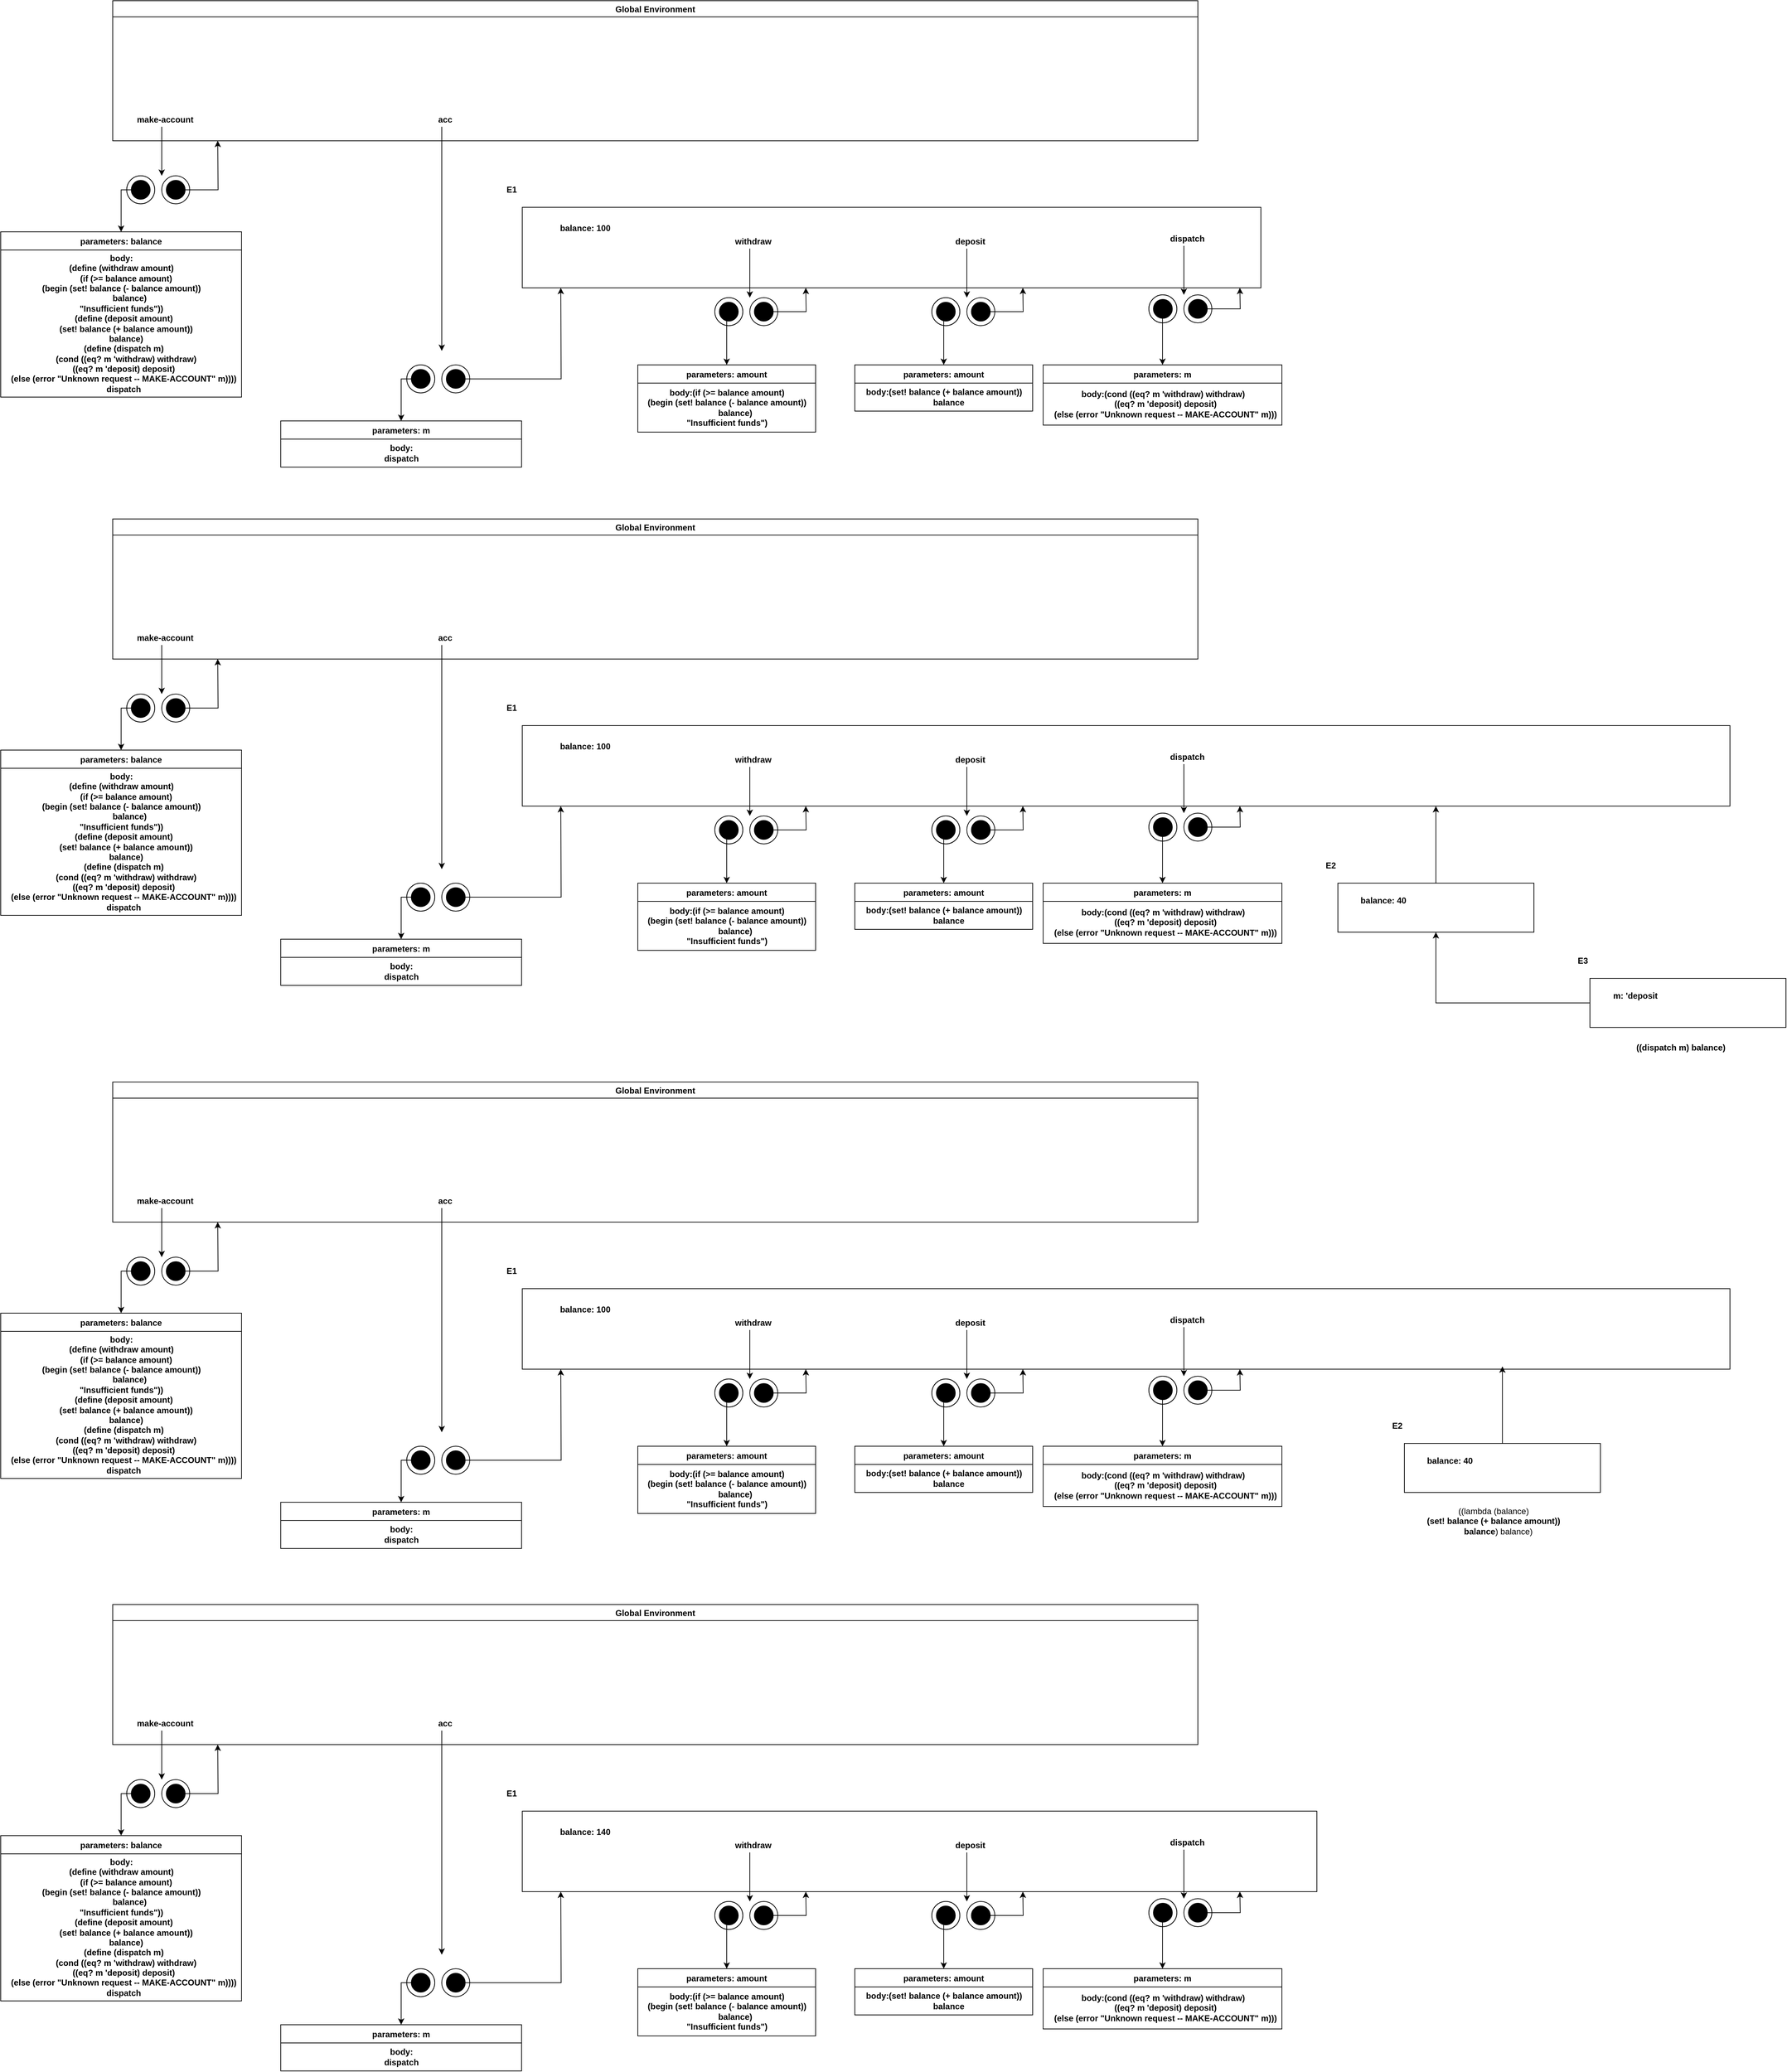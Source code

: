 <mxfile version="20.2.2" type="device"><diagram id="kfDIRKvqegw2uB67PyOM" name="Page-1"><mxGraphModel dx="3555" dy="1905" grid="1" gridSize="10" guides="1" tooltips="1" connect="1" arrows="1" fold="1" page="1" pageScale="1" pageWidth="827" pageHeight="1169" math="0" shadow="0"><root><mxCell id="0"/><mxCell id="1" parent="0"/><mxCell id="6qff64zCj-VwjpIvM6aq-5" value="Global Environment" style="swimlane;labelBackgroundColor=#ffffff;" parent="1" vertex="1"><mxGeometry x="160" y="210" width="1550" height="200" as="geometry"/></mxCell><mxCell id="6qff64zCj-VwjpIvM6aq-6" value="&lt;b&gt;make-account&lt;br&gt;&lt;/b&gt;" style="text;html=1;strokeColor=none;fillColor=none;align=center;verticalAlign=middle;whiteSpace=wrap;rounded=0;labelBackgroundColor=#ffffff;" parent="6qff64zCj-VwjpIvM6aq-5" vertex="1"><mxGeometry x="10" y="160" width="130" height="20" as="geometry"/></mxCell><mxCell id="6qff64zCj-VwjpIvM6aq-7" value="" style="group" parent="1" connectable="0" vertex="1"><mxGeometry x="180" y="460" width="40" height="40" as="geometry"/></mxCell><mxCell id="6qff64zCj-VwjpIvM6aq-8" value="" style="ellipse;whiteSpace=wrap;html=1;aspect=fixed;labelBackgroundColor=#ffffff;" parent="6qff64zCj-VwjpIvM6aq-7" vertex="1"><mxGeometry width="40" height="40" as="geometry"/></mxCell><mxCell id="6qff64zCj-VwjpIvM6aq-9" value="" style="ellipse;whiteSpace=wrap;html=1;aspect=fixed;labelBackgroundColor=#ffffff;strokeWidth=8;fillColor=#000000;" parent="6qff64zCj-VwjpIvM6aq-7" vertex="1"><mxGeometry x="10" y="10" width="20" height="20" as="geometry"/></mxCell><mxCell id="6qff64zCj-VwjpIvM6aq-10" value="" style="group" parent="1" connectable="0" vertex="1"><mxGeometry x="180" y="460" width="40" height="40" as="geometry"/></mxCell><mxCell id="6qff64zCj-VwjpIvM6aq-11" value="" style="ellipse;whiteSpace=wrap;html=1;aspect=fixed;labelBackgroundColor=#ffffff;" parent="6qff64zCj-VwjpIvM6aq-10" vertex="1"><mxGeometry width="40" height="40" as="geometry"/></mxCell><mxCell id="6qff64zCj-VwjpIvM6aq-12" value="" style="ellipse;whiteSpace=wrap;html=1;aspect=fixed;labelBackgroundColor=#ffffff;strokeWidth=8;fillColor=#000000;" parent="6qff64zCj-VwjpIvM6aq-10" vertex="1"><mxGeometry x="10" y="10" width="20" height="20" as="geometry"/></mxCell><mxCell id="6qff64zCj-VwjpIvM6aq-13" value="" style="group" parent="1" connectable="0" vertex="1"><mxGeometry x="230" y="460" width="40" height="40" as="geometry"/></mxCell><mxCell id="6qff64zCj-VwjpIvM6aq-14" value="" style="ellipse;whiteSpace=wrap;html=1;aspect=fixed;labelBackgroundColor=#ffffff;" parent="6qff64zCj-VwjpIvM6aq-13" vertex="1"><mxGeometry width="40" height="40" as="geometry"/></mxCell><mxCell id="6qff64zCj-VwjpIvM6aq-15" value="" style="ellipse;whiteSpace=wrap;html=1;aspect=fixed;labelBackgroundColor=#ffffff;strokeWidth=8;fillColor=#000000;" parent="6qff64zCj-VwjpIvM6aq-13" vertex="1"><mxGeometry x="10" y="10" width="20" height="20" as="geometry"/></mxCell><mxCell id="6qff64zCj-VwjpIvM6aq-16" style="edgeStyle=orthogonalEdgeStyle;rounded=0;orthogonalLoop=1;jettySize=auto;html=1;" parent="1" source="6qff64zCj-VwjpIvM6aq-6" edge="1"><mxGeometry relative="1" as="geometry"><mxPoint x="230" y="460" as="targetPoint"/><Array as="points"><mxPoint x="230" y="370"/></Array></mxGeometry></mxCell><mxCell id="6qff64zCj-VwjpIvM6aq-17" value="parameters: balance" style="swimlane;fontStyle=1;align=center;verticalAlign=top;childLayout=stackLayout;horizontal=1;startSize=26;horizontalStack=0;resizeParent=1;resizeParentMax=0;resizeLast=0;collapsible=1;marginBottom=0;" parent="1" vertex="1"><mxGeometry y="540" width="344" height="236" as="geometry"/></mxCell><mxCell id="6qff64zCj-VwjpIvM6aq-18" value="&lt;b&gt;body: &lt;br&gt;&lt;/b&gt;&lt;span style=&quot;background-color: initial;&quot;&gt;&lt;b&gt;(define (withdraw amount)&lt;/b&gt;&lt;/span&gt;&lt;div&gt;&lt;b&gt;&amp;nbsp; &amp;nbsp; (if (&amp;gt;= balance amount)&lt;/b&gt;&lt;/div&gt;&lt;div&gt;&lt;b&gt;&lt;span style=&quot;&quot;&gt;&#9;&lt;/span&gt;(begin (set! balance (- balance amount))&lt;/b&gt;&lt;/div&gt;&lt;div&gt;&lt;b&gt;&lt;span style=&quot;&quot;&gt;&#9;&lt;/span&gt;&amp;nbsp; &amp;nbsp; &amp;nbsp; &amp;nbsp;balance)&lt;/b&gt;&lt;/div&gt;&lt;div&gt;&lt;b&gt;&lt;span style=&quot;&quot;&gt;&#9;&lt;/span&gt;&quot;Insufficient funds&quot;))&lt;/b&gt;&lt;/div&gt;&lt;div&gt;&lt;b&gt;&amp;nbsp; (define (deposit amount)&lt;/b&gt;&lt;/div&gt;&lt;div&gt;&lt;b&gt;&amp;nbsp; &amp;nbsp; (set! balance (+ balance amount))&lt;/b&gt;&lt;/div&gt;&lt;div&gt;&lt;b&gt;&amp;nbsp; &amp;nbsp; balance)&lt;/b&gt;&lt;/div&gt;&lt;div&gt;&lt;b&gt;&amp;nbsp; (define (dispatch m)&lt;/b&gt;&lt;/div&gt;&lt;div&gt;&lt;b&gt;&amp;nbsp; &amp;nbsp; (cond ((eq? m 'withdraw) withdraw)&lt;/b&gt;&lt;/div&gt;&lt;div&gt;&lt;b&gt;&lt;span style=&quot;&quot;&gt;&#9;&lt;/span&gt;&amp;nbsp; ((eq? m 'deposit) deposit)&lt;/b&gt;&lt;/div&gt;&lt;div&gt;&lt;b&gt;&lt;span style=&quot;&quot;&gt;&#9;&lt;/span&gt;&amp;nbsp; (else (error &quot;Unknown request -- MAKE-ACCOUNT&quot; m))))&lt;/b&gt;&lt;/div&gt;&lt;div&gt;&lt;b&gt;&amp;nbsp; dispatch&lt;/b&gt;&lt;/div&gt;" style="text;html=1;align=center;verticalAlign=middle;resizable=0;points=[];autosize=1;strokeColor=none;" parent="6qff64zCj-VwjpIvM6aq-17" vertex="1"><mxGeometry y="26" width="344" height="210" as="geometry"/></mxCell><mxCell id="6qff64zCj-VwjpIvM6aq-19" style="edgeStyle=orthogonalEdgeStyle;rounded=0;orthogonalLoop=1;jettySize=auto;html=1;exitX=0;exitY=0.5;exitDx=0;exitDy=0;entryX=0.5;entryY=0;entryDx=0;entryDy=0;" parent="1" source="6qff64zCj-VwjpIvM6aq-12" target="6qff64zCj-VwjpIvM6aq-17" edge="1"><mxGeometry relative="1" as="geometry"><Array as="points"><mxPoint x="172" y="480"/></Array></mxGeometry></mxCell><mxCell id="6qff64zCj-VwjpIvM6aq-20" style="edgeStyle=orthogonalEdgeStyle;rounded=0;orthogonalLoop=1;jettySize=auto;html=1;exitX=1;exitY=0.5;exitDx=0;exitDy=0;" parent="1" source="6qff64zCj-VwjpIvM6aq-15" edge="1"><mxGeometry relative="1" as="geometry"><mxPoint x="310" y="410" as="targetPoint"/></mxGeometry></mxCell><mxCell id="gnz-Uwk6L6IKroufZcI_-1" value="&lt;b&gt;acc&lt;br&gt;&lt;/b&gt;" style="text;html=1;strokeColor=none;fillColor=none;align=center;verticalAlign=middle;whiteSpace=wrap;rounded=0;labelBackgroundColor=#ffffff;" parent="1" vertex="1"><mxGeometry x="570" y="370" width="130" height="20" as="geometry"/></mxCell><mxCell id="gnz-Uwk6L6IKroufZcI_-2" value="" style="group" parent="1" connectable="0" vertex="1"><mxGeometry x="580" y="730" width="40" height="40" as="geometry"/></mxCell><mxCell id="gnz-Uwk6L6IKroufZcI_-3" value="" style="ellipse;whiteSpace=wrap;html=1;aspect=fixed;labelBackgroundColor=#ffffff;" parent="gnz-Uwk6L6IKroufZcI_-2" vertex="1"><mxGeometry width="40" height="40" as="geometry"/></mxCell><mxCell id="gnz-Uwk6L6IKroufZcI_-4" value="" style="ellipse;whiteSpace=wrap;html=1;aspect=fixed;labelBackgroundColor=#ffffff;strokeWidth=8;fillColor=#000000;" parent="gnz-Uwk6L6IKroufZcI_-2" vertex="1"><mxGeometry x="10" y="10" width="20" height="20" as="geometry"/></mxCell><mxCell id="gnz-Uwk6L6IKroufZcI_-5" value="" style="group" parent="1" connectable="0" vertex="1"><mxGeometry x="580" y="730" width="40" height="40" as="geometry"/></mxCell><mxCell id="gnz-Uwk6L6IKroufZcI_-6" value="" style="ellipse;whiteSpace=wrap;html=1;aspect=fixed;labelBackgroundColor=#ffffff;" parent="gnz-Uwk6L6IKroufZcI_-5" vertex="1"><mxGeometry width="40" height="40" as="geometry"/></mxCell><mxCell id="gnz-Uwk6L6IKroufZcI_-7" value="" style="ellipse;whiteSpace=wrap;html=1;aspect=fixed;labelBackgroundColor=#ffffff;strokeWidth=8;fillColor=#000000;" parent="gnz-Uwk6L6IKroufZcI_-5" vertex="1"><mxGeometry x="10" y="10" width="20" height="20" as="geometry"/></mxCell><mxCell id="gnz-Uwk6L6IKroufZcI_-8" value="" style="group" parent="1" connectable="0" vertex="1"><mxGeometry x="630" y="730" width="40" height="40" as="geometry"/></mxCell><mxCell id="gnz-Uwk6L6IKroufZcI_-9" value="" style="ellipse;whiteSpace=wrap;html=1;aspect=fixed;labelBackgroundColor=#ffffff;" parent="gnz-Uwk6L6IKroufZcI_-8" vertex="1"><mxGeometry width="40" height="40" as="geometry"/></mxCell><mxCell id="gnz-Uwk6L6IKroufZcI_-10" value="" style="ellipse;whiteSpace=wrap;html=1;aspect=fixed;labelBackgroundColor=#ffffff;strokeWidth=8;fillColor=#000000;" parent="gnz-Uwk6L6IKroufZcI_-8" vertex="1"><mxGeometry x="10" y="10" width="20" height="20" as="geometry"/></mxCell><mxCell id="gnz-Uwk6L6IKroufZcI_-11" style="edgeStyle=orthogonalEdgeStyle;rounded=0;orthogonalLoop=1;jettySize=auto;html=1;" parent="1" source="gnz-Uwk6L6IKroufZcI_-1" edge="1"><mxGeometry relative="1" as="geometry"><mxPoint x="630" y="710" as="targetPoint"/><Array as="points"><mxPoint x="630" y="370"/></Array></mxGeometry></mxCell><mxCell id="gnz-Uwk6L6IKroufZcI_-12" value="parameters: m" style="swimlane;fontStyle=1;align=center;verticalAlign=top;childLayout=stackLayout;horizontal=1;startSize=26;horizontalStack=0;resizeParent=1;resizeParentMax=0;resizeLast=0;collapsible=1;marginBottom=0;" parent="1" vertex="1"><mxGeometry x="400" y="810" width="344" height="66" as="geometry"/></mxCell><mxCell id="gnz-Uwk6L6IKroufZcI_-13" value="&lt;b&gt;body: &lt;br&gt;dispatch&lt;/b&gt;" style="text;html=1;align=center;verticalAlign=middle;resizable=0;points=[];autosize=1;strokeColor=none;" parent="gnz-Uwk6L6IKroufZcI_-12" vertex="1"><mxGeometry y="26" width="344" height="40" as="geometry"/></mxCell><mxCell id="gnz-Uwk6L6IKroufZcI_-14" style="edgeStyle=orthogonalEdgeStyle;rounded=0;orthogonalLoop=1;jettySize=auto;html=1;exitX=0;exitY=0.5;exitDx=0;exitDy=0;entryX=0.5;entryY=0;entryDx=0;entryDy=0;" parent="1" source="gnz-Uwk6L6IKroufZcI_-7" target="gnz-Uwk6L6IKroufZcI_-12" edge="1"><mxGeometry relative="1" as="geometry"><Array as="points"><mxPoint x="572" y="750"/></Array></mxGeometry></mxCell><mxCell id="gnz-Uwk6L6IKroufZcI_-15" style="edgeStyle=orthogonalEdgeStyle;rounded=0;orthogonalLoop=1;jettySize=auto;html=1;exitX=1;exitY=0.5;exitDx=0;exitDy=0;" parent="1" source="gnz-Uwk6L6IKroufZcI_-10" edge="1"><mxGeometry relative="1" as="geometry"><mxPoint x="800" y="620" as="targetPoint"/></mxGeometry></mxCell><mxCell id="gnz-Uwk6L6IKroufZcI_-16" value="" style="rounded=0;whiteSpace=wrap;html=1;fillColor=none;gradientColor=default;" parent="1" vertex="1"><mxGeometry x="745" y="505" width="1055" height="115" as="geometry"/></mxCell><mxCell id="gnz-Uwk6L6IKroufZcI_-17" value="&lt;b&gt;balance: 100&lt;/b&gt;" style="text;html=1;strokeColor=none;fillColor=none;align=center;verticalAlign=middle;whiteSpace=wrap;rounded=0;" parent="1" vertex="1"><mxGeometry x="780" y="520" width="110" height="30" as="geometry"/></mxCell><mxCell id="gnz-Uwk6L6IKroufZcI_-18" value="&lt;b&gt;E1&lt;/b&gt;" style="text;html=1;strokeColor=none;fillColor=none;align=center;verticalAlign=middle;whiteSpace=wrap;rounded=0;" parent="1" vertex="1"><mxGeometry x="700" y="465" width="60" height="30" as="geometry"/></mxCell><mxCell id="gnz-Uwk6L6IKroufZcI_-34" value="&lt;b&gt;withdraw&lt;br&gt;&lt;/b&gt;" style="text;html=1;strokeColor=none;fillColor=none;align=center;verticalAlign=middle;whiteSpace=wrap;rounded=0;labelBackgroundColor=#ffffff;" parent="1" vertex="1"><mxGeometry x="1010" y="544" width="130" height="20" as="geometry"/></mxCell><mxCell id="gnz-Uwk6L6IKroufZcI_-35" value="" style="group" parent="1" connectable="0" vertex="1"><mxGeometry x="1020" y="634" width="40" height="40" as="geometry"/></mxCell><mxCell id="gnz-Uwk6L6IKroufZcI_-36" value="" style="ellipse;whiteSpace=wrap;html=1;aspect=fixed;labelBackgroundColor=#ffffff;" parent="gnz-Uwk6L6IKroufZcI_-35" vertex="1"><mxGeometry width="40" height="40" as="geometry"/></mxCell><mxCell id="gnz-Uwk6L6IKroufZcI_-37" value="" style="ellipse;whiteSpace=wrap;html=1;aspect=fixed;labelBackgroundColor=#ffffff;strokeWidth=8;fillColor=#000000;" parent="gnz-Uwk6L6IKroufZcI_-35" vertex="1"><mxGeometry x="10" y="10" width="20" height="20" as="geometry"/></mxCell><mxCell id="gnz-Uwk6L6IKroufZcI_-38" value="" style="group" parent="1" connectable="0" vertex="1"><mxGeometry x="1020" y="634" width="40" height="40" as="geometry"/></mxCell><mxCell id="gnz-Uwk6L6IKroufZcI_-39" value="" style="ellipse;whiteSpace=wrap;html=1;aspect=fixed;labelBackgroundColor=#ffffff;" parent="gnz-Uwk6L6IKroufZcI_-38" vertex="1"><mxGeometry width="40" height="40" as="geometry"/></mxCell><mxCell id="gnz-Uwk6L6IKroufZcI_-40" value="" style="ellipse;whiteSpace=wrap;html=1;aspect=fixed;labelBackgroundColor=#ffffff;strokeWidth=8;fillColor=#000000;" parent="gnz-Uwk6L6IKroufZcI_-38" vertex="1"><mxGeometry x="10" y="10" width="20" height="20" as="geometry"/></mxCell><mxCell id="gnz-Uwk6L6IKroufZcI_-41" value="" style="group" parent="1" connectable="0" vertex="1"><mxGeometry x="1070" y="634" width="40" height="40" as="geometry"/></mxCell><mxCell id="gnz-Uwk6L6IKroufZcI_-42" value="" style="ellipse;whiteSpace=wrap;html=1;aspect=fixed;labelBackgroundColor=#ffffff;" parent="gnz-Uwk6L6IKroufZcI_-41" vertex="1"><mxGeometry width="40" height="40" as="geometry"/></mxCell><mxCell id="gnz-Uwk6L6IKroufZcI_-43" value="" style="ellipse;whiteSpace=wrap;html=1;aspect=fixed;labelBackgroundColor=#ffffff;strokeWidth=8;fillColor=#000000;" parent="gnz-Uwk6L6IKroufZcI_-41" vertex="1"><mxGeometry x="10" y="10" width="20" height="20" as="geometry"/></mxCell><mxCell id="gnz-Uwk6L6IKroufZcI_-44" style="edgeStyle=orthogonalEdgeStyle;rounded=0;orthogonalLoop=1;jettySize=auto;html=1;" parent="1" source="gnz-Uwk6L6IKroufZcI_-34" edge="1"><mxGeometry relative="1" as="geometry"><mxPoint x="1070" y="634" as="targetPoint"/><Array as="points"><mxPoint x="1070" y="544"/></Array></mxGeometry></mxCell><mxCell id="gnz-Uwk6L6IKroufZcI_-45" value="parameters: amount" style="swimlane;fontStyle=1;align=center;verticalAlign=top;childLayout=stackLayout;horizontal=1;startSize=26;horizontalStack=0;resizeParent=1;resizeParentMax=0;resizeLast=0;collapsible=1;marginBottom=0;" parent="1" vertex="1"><mxGeometry x="910" y="730" width="254" height="96" as="geometry"/></mxCell><mxCell id="gnz-Uwk6L6IKroufZcI_-46" value="&lt;b&gt;body:&lt;/b&gt;&lt;span style=&quot;background-color: initial;&quot;&gt;&lt;b&gt;(if (&amp;gt;= balance amount)&lt;/b&gt;&lt;/span&gt;&lt;div style=&quot;&quot;&gt;&lt;b&gt;&lt;span style=&quot;&quot;&gt;&#9;&lt;/span&gt;(begin (set! balance (- balance amount))&lt;/b&gt;&lt;/div&gt;&lt;div style=&quot;&quot;&gt;&lt;b&gt;&lt;span style=&quot;&quot;&gt;&#9;&lt;/span&gt;&amp;nbsp; &amp;nbsp; &amp;nbsp; &amp;nbsp;balance)&lt;/b&gt;&lt;/div&gt;&lt;div style=&quot;&quot;&gt;&lt;b&gt;&lt;span style=&quot;&quot;&gt;&#9;&lt;/span&gt;&quot;Insufficient funds&quot;)&lt;/b&gt;&lt;/div&gt;" style="text;html=1;align=center;verticalAlign=middle;resizable=0;points=[];autosize=1;strokeColor=none;" parent="gnz-Uwk6L6IKroufZcI_-45" vertex="1"><mxGeometry y="26" width="254" height="70" as="geometry"/></mxCell><mxCell id="gnz-Uwk6L6IKroufZcI_-48" style="edgeStyle=orthogonalEdgeStyle;rounded=0;orthogonalLoop=1;jettySize=auto;html=1;exitX=1;exitY=0.5;exitDx=0;exitDy=0;" parent="1" source="gnz-Uwk6L6IKroufZcI_-43" edge="1"><mxGeometry relative="1" as="geometry"><mxPoint x="1150" y="620" as="targetPoint"/></mxGeometry></mxCell><mxCell id="gnz-Uwk6L6IKroufZcI_-53" style="edgeStyle=orthogonalEdgeStyle;rounded=0;orthogonalLoop=1;jettySize=auto;html=1;entryX=0.5;entryY=0;entryDx=0;entryDy=0;" parent="1" source="gnz-Uwk6L6IKroufZcI_-40" target="gnz-Uwk6L6IKroufZcI_-45" edge="1"><mxGeometry relative="1" as="geometry"><Array as="points"><mxPoint x="1037" y="690"/><mxPoint x="1037" y="690"/></Array></mxGeometry></mxCell><mxCell id="gnz-Uwk6L6IKroufZcI_-57" value="&lt;b&gt;deposit&lt;br&gt;&lt;/b&gt;" style="text;html=1;strokeColor=none;fillColor=none;align=center;verticalAlign=middle;whiteSpace=wrap;rounded=0;labelBackgroundColor=#ffffff;" parent="1" vertex="1"><mxGeometry x="1320" y="544" width="130" height="20" as="geometry"/></mxCell><mxCell id="gnz-Uwk6L6IKroufZcI_-58" value="" style="group" parent="1" connectable="0" vertex="1"><mxGeometry x="1330" y="634" width="40" height="40" as="geometry"/></mxCell><mxCell id="gnz-Uwk6L6IKroufZcI_-59" value="" style="ellipse;whiteSpace=wrap;html=1;aspect=fixed;labelBackgroundColor=#ffffff;" parent="gnz-Uwk6L6IKroufZcI_-58" vertex="1"><mxGeometry width="40" height="40" as="geometry"/></mxCell><mxCell id="gnz-Uwk6L6IKroufZcI_-60" value="" style="ellipse;whiteSpace=wrap;html=1;aspect=fixed;labelBackgroundColor=#ffffff;strokeWidth=8;fillColor=#000000;" parent="gnz-Uwk6L6IKroufZcI_-58" vertex="1"><mxGeometry x="10" y="10" width="20" height="20" as="geometry"/></mxCell><mxCell id="gnz-Uwk6L6IKroufZcI_-61" value="" style="group" parent="1" connectable="0" vertex="1"><mxGeometry x="1330" y="634" width="40" height="40" as="geometry"/></mxCell><mxCell id="gnz-Uwk6L6IKroufZcI_-62" value="" style="ellipse;whiteSpace=wrap;html=1;aspect=fixed;labelBackgroundColor=#ffffff;" parent="gnz-Uwk6L6IKroufZcI_-61" vertex="1"><mxGeometry width="40" height="40" as="geometry"/></mxCell><mxCell id="gnz-Uwk6L6IKroufZcI_-63" value="" style="ellipse;whiteSpace=wrap;html=1;aspect=fixed;labelBackgroundColor=#ffffff;strokeWidth=8;fillColor=#000000;" parent="gnz-Uwk6L6IKroufZcI_-61" vertex="1"><mxGeometry x="10" y="10" width="20" height="20" as="geometry"/></mxCell><mxCell id="gnz-Uwk6L6IKroufZcI_-64" value="" style="group" parent="1" connectable="0" vertex="1"><mxGeometry x="1380" y="634" width="40" height="40" as="geometry"/></mxCell><mxCell id="gnz-Uwk6L6IKroufZcI_-65" value="" style="ellipse;whiteSpace=wrap;html=1;aspect=fixed;labelBackgroundColor=#ffffff;" parent="gnz-Uwk6L6IKroufZcI_-64" vertex="1"><mxGeometry width="40" height="40" as="geometry"/></mxCell><mxCell id="gnz-Uwk6L6IKroufZcI_-66" value="" style="ellipse;whiteSpace=wrap;html=1;aspect=fixed;labelBackgroundColor=#ffffff;strokeWidth=8;fillColor=#000000;" parent="gnz-Uwk6L6IKroufZcI_-64" vertex="1"><mxGeometry x="10" y="10" width="20" height="20" as="geometry"/></mxCell><mxCell id="gnz-Uwk6L6IKroufZcI_-67" style="edgeStyle=orthogonalEdgeStyle;rounded=0;orthogonalLoop=1;jettySize=auto;html=1;" parent="1" source="gnz-Uwk6L6IKroufZcI_-57" edge="1"><mxGeometry relative="1" as="geometry"><mxPoint x="1380" y="634" as="targetPoint"/><Array as="points"><mxPoint x="1380" y="544"/></Array></mxGeometry></mxCell><mxCell id="gnz-Uwk6L6IKroufZcI_-68" value="parameters: amount" style="swimlane;fontStyle=1;align=center;verticalAlign=top;childLayout=stackLayout;horizontal=1;startSize=26;horizontalStack=0;resizeParent=1;resizeParentMax=0;resizeLast=0;collapsible=1;marginBottom=0;" parent="1" vertex="1"><mxGeometry x="1220" y="730" width="254" height="66" as="geometry"/></mxCell><mxCell id="gnz-Uwk6L6IKroufZcI_-69" value="&lt;b&gt;body:&lt;/b&gt;&lt;span style=&quot;background-color: initial;&quot;&gt;&lt;b&gt;(set! balance (+ balance amount))&lt;/b&gt;&lt;/span&gt;&lt;div&gt;&lt;b&gt;&amp;nbsp; &amp;nbsp; balance&lt;/b&gt;&lt;/div&gt;" style="text;html=1;align=center;verticalAlign=middle;resizable=0;points=[];autosize=1;strokeColor=none;" parent="gnz-Uwk6L6IKroufZcI_-68" vertex="1"><mxGeometry y="26" width="254" height="40" as="geometry"/></mxCell><mxCell id="gnz-Uwk6L6IKroufZcI_-70" style="edgeStyle=orthogonalEdgeStyle;rounded=0;orthogonalLoop=1;jettySize=auto;html=1;exitX=1;exitY=0.5;exitDx=0;exitDy=0;" parent="1" source="gnz-Uwk6L6IKroufZcI_-66" edge="1"><mxGeometry relative="1" as="geometry"><mxPoint x="1460" y="620" as="targetPoint"/></mxGeometry></mxCell><mxCell id="gnz-Uwk6L6IKroufZcI_-71" style="edgeStyle=orthogonalEdgeStyle;rounded=0;orthogonalLoop=1;jettySize=auto;html=1;entryX=0.5;entryY=0;entryDx=0;entryDy=0;" parent="1" source="gnz-Uwk6L6IKroufZcI_-63" target="gnz-Uwk6L6IKroufZcI_-68" edge="1"><mxGeometry relative="1" as="geometry"><Array as="points"><mxPoint x="1347" y="690"/><mxPoint x="1347" y="690"/></Array></mxGeometry></mxCell><mxCell id="gnz-Uwk6L6IKroufZcI_-119" value="&lt;b&gt;dispatch&lt;br&gt;&lt;/b&gt;" style="text;html=1;strokeColor=none;fillColor=none;align=center;verticalAlign=middle;whiteSpace=wrap;rounded=0;labelBackgroundColor=#ffffff;" parent="1" vertex="1"><mxGeometry x="1630" y="540" width="130" height="20" as="geometry"/></mxCell><mxCell id="gnz-Uwk6L6IKroufZcI_-120" value="" style="group" parent="1" connectable="0" vertex="1"><mxGeometry x="1640" y="630" width="40" height="40" as="geometry"/></mxCell><mxCell id="gnz-Uwk6L6IKroufZcI_-121" value="" style="ellipse;whiteSpace=wrap;html=1;aspect=fixed;labelBackgroundColor=#ffffff;" parent="gnz-Uwk6L6IKroufZcI_-120" vertex="1"><mxGeometry width="40" height="40" as="geometry"/></mxCell><mxCell id="gnz-Uwk6L6IKroufZcI_-122" value="" style="ellipse;whiteSpace=wrap;html=1;aspect=fixed;labelBackgroundColor=#ffffff;strokeWidth=8;fillColor=#000000;" parent="gnz-Uwk6L6IKroufZcI_-120" vertex="1"><mxGeometry x="10" y="10" width="20" height="20" as="geometry"/></mxCell><mxCell id="gnz-Uwk6L6IKroufZcI_-123" value="" style="group" parent="1" connectable="0" vertex="1"><mxGeometry x="1640" y="630" width="40" height="40" as="geometry"/></mxCell><mxCell id="gnz-Uwk6L6IKroufZcI_-124" value="" style="ellipse;whiteSpace=wrap;html=1;aspect=fixed;labelBackgroundColor=#ffffff;" parent="gnz-Uwk6L6IKroufZcI_-123" vertex="1"><mxGeometry width="40" height="40" as="geometry"/></mxCell><mxCell id="gnz-Uwk6L6IKroufZcI_-125" value="" style="ellipse;whiteSpace=wrap;html=1;aspect=fixed;labelBackgroundColor=#ffffff;strokeWidth=8;fillColor=#000000;" parent="gnz-Uwk6L6IKroufZcI_-123" vertex="1"><mxGeometry x="10" y="10" width="20" height="20" as="geometry"/></mxCell><mxCell id="gnz-Uwk6L6IKroufZcI_-126" value="" style="group" parent="1" connectable="0" vertex="1"><mxGeometry x="1690" y="630" width="40" height="40" as="geometry"/></mxCell><mxCell id="gnz-Uwk6L6IKroufZcI_-127" value="" style="ellipse;whiteSpace=wrap;html=1;aspect=fixed;labelBackgroundColor=#ffffff;" parent="gnz-Uwk6L6IKroufZcI_-126" vertex="1"><mxGeometry width="40" height="40" as="geometry"/></mxCell><mxCell id="gnz-Uwk6L6IKroufZcI_-128" value="" style="ellipse;whiteSpace=wrap;html=1;aspect=fixed;labelBackgroundColor=#ffffff;strokeWidth=8;fillColor=#000000;" parent="gnz-Uwk6L6IKroufZcI_-126" vertex="1"><mxGeometry x="10" y="10" width="20" height="20" as="geometry"/></mxCell><mxCell id="gnz-Uwk6L6IKroufZcI_-129" style="edgeStyle=orthogonalEdgeStyle;rounded=0;orthogonalLoop=1;jettySize=auto;html=1;" parent="1" source="gnz-Uwk6L6IKroufZcI_-119" edge="1"><mxGeometry relative="1" as="geometry"><mxPoint x="1690" y="630" as="targetPoint"/><Array as="points"><mxPoint x="1690" y="540"/></Array></mxGeometry></mxCell><mxCell id="gnz-Uwk6L6IKroufZcI_-130" value="parameters: m" style="swimlane;fontStyle=1;align=center;verticalAlign=top;childLayout=stackLayout;horizontal=1;startSize=26;horizontalStack=0;resizeParent=1;resizeParentMax=0;resizeLast=0;collapsible=1;marginBottom=0;" parent="1" vertex="1"><mxGeometry x="1489" y="730" width="341" height="86" as="geometry"/></mxCell><mxCell id="gnz-Uwk6L6IKroufZcI_-131" value="&lt;b&gt;body:&lt;/b&gt;&lt;span style=&quot;background-color: initial;&quot;&gt;&lt;b&gt;(cond ((eq? m 'withdraw) withdraw)&lt;/b&gt;&lt;/span&gt;&lt;div&gt;&lt;b&gt;&lt;span style=&quot;&quot;&gt;&#9;&lt;/span&gt;&amp;nbsp; ((eq? m 'deposit) deposit)&lt;/b&gt;&lt;/div&gt;&lt;div&gt;&lt;b&gt;&lt;span style=&quot;&quot;&gt;&#9;&lt;/span&gt;&amp;nbsp; (else (error &quot;Unknown request -- MAKE-ACCOUNT&quot; m)))&lt;/b&gt;&lt;/div&gt;" style="text;html=1;align=center;verticalAlign=middle;resizable=0;points=[];autosize=1;strokeColor=none;" parent="gnz-Uwk6L6IKroufZcI_-130" vertex="1"><mxGeometry y="26" width="341" height="60" as="geometry"/></mxCell><mxCell id="gnz-Uwk6L6IKroufZcI_-132" style="edgeStyle=orthogonalEdgeStyle;rounded=0;orthogonalLoop=1;jettySize=auto;html=1;exitX=1;exitY=0.5;exitDx=0;exitDy=0;" parent="1" source="gnz-Uwk6L6IKroufZcI_-128" edge="1"><mxGeometry relative="1" as="geometry"><mxPoint x="1770" y="620" as="targetPoint"/></mxGeometry></mxCell><mxCell id="gnz-Uwk6L6IKroufZcI_-133" style="edgeStyle=orthogonalEdgeStyle;rounded=0;orthogonalLoop=1;jettySize=auto;html=1;entryX=0.5;entryY=0;entryDx=0;entryDy=0;" parent="1" source="gnz-Uwk6L6IKroufZcI_-125" target="gnz-Uwk6L6IKroufZcI_-130" edge="1"><mxGeometry relative="1" as="geometry"><Array as="points"><mxPoint x="1660" y="650"/><mxPoint x="1660" y="690"/></Array></mxGeometry></mxCell><mxCell id="gnz-Uwk6L6IKroufZcI_-135" value="Global Environment" style="swimlane;labelBackgroundColor=#ffffff;" parent="1" vertex="1"><mxGeometry x="160" y="950" width="1550" height="200" as="geometry"/></mxCell><mxCell id="gnz-Uwk6L6IKroufZcI_-136" value="&lt;b&gt;make-account&lt;br&gt;&lt;/b&gt;" style="text;html=1;strokeColor=none;fillColor=none;align=center;verticalAlign=middle;whiteSpace=wrap;rounded=0;labelBackgroundColor=#ffffff;" parent="gnz-Uwk6L6IKroufZcI_-135" vertex="1"><mxGeometry x="10" y="160" width="130" height="20" as="geometry"/></mxCell><mxCell id="gnz-Uwk6L6IKroufZcI_-137" value="" style="group" parent="1" connectable="0" vertex="1"><mxGeometry x="180" y="1200" width="40" height="40" as="geometry"/></mxCell><mxCell id="gnz-Uwk6L6IKroufZcI_-138" value="" style="ellipse;whiteSpace=wrap;html=1;aspect=fixed;labelBackgroundColor=#ffffff;" parent="gnz-Uwk6L6IKroufZcI_-137" vertex="1"><mxGeometry width="40" height="40" as="geometry"/></mxCell><mxCell id="gnz-Uwk6L6IKroufZcI_-139" value="" style="ellipse;whiteSpace=wrap;html=1;aspect=fixed;labelBackgroundColor=#ffffff;strokeWidth=8;fillColor=#000000;" parent="gnz-Uwk6L6IKroufZcI_-137" vertex="1"><mxGeometry x="10" y="10" width="20" height="20" as="geometry"/></mxCell><mxCell id="gnz-Uwk6L6IKroufZcI_-140" value="" style="group" parent="1" connectable="0" vertex="1"><mxGeometry x="180" y="1200" width="40" height="40" as="geometry"/></mxCell><mxCell id="gnz-Uwk6L6IKroufZcI_-141" value="" style="ellipse;whiteSpace=wrap;html=1;aspect=fixed;labelBackgroundColor=#ffffff;" parent="gnz-Uwk6L6IKroufZcI_-140" vertex="1"><mxGeometry width="40" height="40" as="geometry"/></mxCell><mxCell id="gnz-Uwk6L6IKroufZcI_-142" value="" style="ellipse;whiteSpace=wrap;html=1;aspect=fixed;labelBackgroundColor=#ffffff;strokeWidth=8;fillColor=#000000;" parent="gnz-Uwk6L6IKroufZcI_-140" vertex="1"><mxGeometry x="10" y="10" width="20" height="20" as="geometry"/></mxCell><mxCell id="gnz-Uwk6L6IKroufZcI_-143" value="" style="group" parent="1" connectable="0" vertex="1"><mxGeometry x="230" y="1200" width="40" height="40" as="geometry"/></mxCell><mxCell id="gnz-Uwk6L6IKroufZcI_-144" value="" style="ellipse;whiteSpace=wrap;html=1;aspect=fixed;labelBackgroundColor=#ffffff;" parent="gnz-Uwk6L6IKroufZcI_-143" vertex="1"><mxGeometry width="40" height="40" as="geometry"/></mxCell><mxCell id="gnz-Uwk6L6IKroufZcI_-145" value="" style="ellipse;whiteSpace=wrap;html=1;aspect=fixed;labelBackgroundColor=#ffffff;strokeWidth=8;fillColor=#000000;" parent="gnz-Uwk6L6IKroufZcI_-143" vertex="1"><mxGeometry x="10" y="10" width="20" height="20" as="geometry"/></mxCell><mxCell id="gnz-Uwk6L6IKroufZcI_-146" style="edgeStyle=orthogonalEdgeStyle;rounded=0;orthogonalLoop=1;jettySize=auto;html=1;" parent="1" source="gnz-Uwk6L6IKroufZcI_-136" edge="1"><mxGeometry relative="1" as="geometry"><mxPoint x="230" y="1200" as="targetPoint"/><Array as="points"><mxPoint x="230" y="1110"/></Array></mxGeometry></mxCell><mxCell id="gnz-Uwk6L6IKroufZcI_-147" value="parameters: balance" style="swimlane;fontStyle=1;align=center;verticalAlign=top;childLayout=stackLayout;horizontal=1;startSize=26;horizontalStack=0;resizeParent=1;resizeParentMax=0;resizeLast=0;collapsible=1;marginBottom=0;" parent="1" vertex="1"><mxGeometry y="1280" width="344" height="236" as="geometry"/></mxCell><mxCell id="gnz-Uwk6L6IKroufZcI_-148" value="&lt;b&gt;body: &lt;br&gt;&lt;/b&gt;&lt;span style=&quot;background-color: initial;&quot;&gt;&lt;b&gt;(define (withdraw amount)&lt;/b&gt;&lt;/span&gt;&lt;div&gt;&lt;b&gt;&amp;nbsp; &amp;nbsp; (if (&amp;gt;= balance amount)&lt;/b&gt;&lt;/div&gt;&lt;div&gt;&lt;b&gt;&lt;span style=&quot;&quot;&gt;&#9;&lt;/span&gt;(begin (set! balance (- balance amount))&lt;/b&gt;&lt;/div&gt;&lt;div&gt;&lt;b&gt;&lt;span style=&quot;&quot;&gt;&#9;&lt;/span&gt;&amp;nbsp; &amp;nbsp; &amp;nbsp; &amp;nbsp;balance)&lt;/b&gt;&lt;/div&gt;&lt;div&gt;&lt;b&gt;&lt;span style=&quot;&quot;&gt;&#9;&lt;/span&gt;&quot;Insufficient funds&quot;))&lt;/b&gt;&lt;/div&gt;&lt;div&gt;&lt;b&gt;&amp;nbsp; (define (deposit amount)&lt;/b&gt;&lt;/div&gt;&lt;div&gt;&lt;b&gt;&amp;nbsp; &amp;nbsp; (set! balance (+ balance amount))&lt;/b&gt;&lt;/div&gt;&lt;div&gt;&lt;b&gt;&amp;nbsp; &amp;nbsp; balance)&lt;/b&gt;&lt;/div&gt;&lt;div&gt;&lt;b&gt;&amp;nbsp; (define (dispatch m)&lt;/b&gt;&lt;/div&gt;&lt;div&gt;&lt;b&gt;&amp;nbsp; &amp;nbsp; (cond ((eq? m 'withdraw) withdraw)&lt;/b&gt;&lt;/div&gt;&lt;div&gt;&lt;b&gt;&lt;span style=&quot;&quot;&gt;&#9;&lt;/span&gt;&amp;nbsp; ((eq? m 'deposit) deposit)&lt;/b&gt;&lt;/div&gt;&lt;div&gt;&lt;b&gt;&lt;span style=&quot;&quot;&gt;&#9;&lt;/span&gt;&amp;nbsp; (else (error &quot;Unknown request -- MAKE-ACCOUNT&quot; m))))&lt;/b&gt;&lt;/div&gt;&lt;div&gt;&lt;b&gt;&amp;nbsp; dispatch&lt;/b&gt;&lt;/div&gt;" style="text;html=1;align=center;verticalAlign=middle;resizable=0;points=[];autosize=1;strokeColor=none;" parent="gnz-Uwk6L6IKroufZcI_-147" vertex="1"><mxGeometry y="26" width="344" height="210" as="geometry"/></mxCell><mxCell id="gnz-Uwk6L6IKroufZcI_-149" style="edgeStyle=orthogonalEdgeStyle;rounded=0;orthogonalLoop=1;jettySize=auto;html=1;exitX=0;exitY=0.5;exitDx=0;exitDy=0;entryX=0.5;entryY=0;entryDx=0;entryDy=0;" parent="1" source="gnz-Uwk6L6IKroufZcI_-142" target="gnz-Uwk6L6IKroufZcI_-147" edge="1"><mxGeometry relative="1" as="geometry"><Array as="points"><mxPoint x="172" y="1220"/></Array></mxGeometry></mxCell><mxCell id="gnz-Uwk6L6IKroufZcI_-150" style="edgeStyle=orthogonalEdgeStyle;rounded=0;orthogonalLoop=1;jettySize=auto;html=1;exitX=1;exitY=0.5;exitDx=0;exitDy=0;" parent="1" source="gnz-Uwk6L6IKroufZcI_-145" edge="1"><mxGeometry relative="1" as="geometry"><mxPoint x="310" y="1150" as="targetPoint"/></mxGeometry></mxCell><mxCell id="gnz-Uwk6L6IKroufZcI_-151" value="&lt;b&gt;acc&lt;br&gt;&lt;/b&gt;" style="text;html=1;strokeColor=none;fillColor=none;align=center;verticalAlign=middle;whiteSpace=wrap;rounded=0;labelBackgroundColor=#ffffff;" parent="1" vertex="1"><mxGeometry x="570" y="1110" width="130" height="20" as="geometry"/></mxCell><mxCell id="gnz-Uwk6L6IKroufZcI_-152" value="" style="group" parent="1" connectable="0" vertex="1"><mxGeometry x="580" y="1470" width="40" height="40" as="geometry"/></mxCell><mxCell id="gnz-Uwk6L6IKroufZcI_-153" value="" style="ellipse;whiteSpace=wrap;html=1;aspect=fixed;labelBackgroundColor=#ffffff;" parent="gnz-Uwk6L6IKroufZcI_-152" vertex="1"><mxGeometry width="40" height="40" as="geometry"/></mxCell><mxCell id="gnz-Uwk6L6IKroufZcI_-154" value="" style="ellipse;whiteSpace=wrap;html=1;aspect=fixed;labelBackgroundColor=#ffffff;strokeWidth=8;fillColor=#000000;" parent="gnz-Uwk6L6IKroufZcI_-152" vertex="1"><mxGeometry x="10" y="10" width="20" height="20" as="geometry"/></mxCell><mxCell id="gnz-Uwk6L6IKroufZcI_-155" value="" style="group" parent="1" connectable="0" vertex="1"><mxGeometry x="580" y="1470" width="40" height="40" as="geometry"/></mxCell><mxCell id="gnz-Uwk6L6IKroufZcI_-156" value="" style="ellipse;whiteSpace=wrap;html=1;aspect=fixed;labelBackgroundColor=#ffffff;" parent="gnz-Uwk6L6IKroufZcI_-155" vertex="1"><mxGeometry width="40" height="40" as="geometry"/></mxCell><mxCell id="gnz-Uwk6L6IKroufZcI_-157" value="" style="ellipse;whiteSpace=wrap;html=1;aspect=fixed;labelBackgroundColor=#ffffff;strokeWidth=8;fillColor=#000000;" parent="gnz-Uwk6L6IKroufZcI_-155" vertex="1"><mxGeometry x="10" y="10" width="20" height="20" as="geometry"/></mxCell><mxCell id="gnz-Uwk6L6IKroufZcI_-158" value="" style="group" parent="1" connectable="0" vertex="1"><mxGeometry x="630" y="1470" width="40" height="40" as="geometry"/></mxCell><mxCell id="gnz-Uwk6L6IKroufZcI_-159" value="" style="ellipse;whiteSpace=wrap;html=1;aspect=fixed;labelBackgroundColor=#ffffff;" parent="gnz-Uwk6L6IKroufZcI_-158" vertex="1"><mxGeometry width="40" height="40" as="geometry"/></mxCell><mxCell id="gnz-Uwk6L6IKroufZcI_-160" value="" style="ellipse;whiteSpace=wrap;html=1;aspect=fixed;labelBackgroundColor=#ffffff;strokeWidth=8;fillColor=#000000;" parent="gnz-Uwk6L6IKroufZcI_-158" vertex="1"><mxGeometry x="10" y="10" width="20" height="20" as="geometry"/></mxCell><mxCell id="gnz-Uwk6L6IKroufZcI_-161" style="edgeStyle=orthogonalEdgeStyle;rounded=0;orthogonalLoop=1;jettySize=auto;html=1;" parent="1" source="gnz-Uwk6L6IKroufZcI_-151" edge="1"><mxGeometry relative="1" as="geometry"><mxPoint x="630" y="1450" as="targetPoint"/><Array as="points"><mxPoint x="630" y="1110"/></Array></mxGeometry></mxCell><mxCell id="gnz-Uwk6L6IKroufZcI_-162" value="parameters: m" style="swimlane;fontStyle=1;align=center;verticalAlign=top;childLayout=stackLayout;horizontal=1;startSize=26;horizontalStack=0;resizeParent=1;resizeParentMax=0;resizeLast=0;collapsible=1;marginBottom=0;" parent="1" vertex="1"><mxGeometry x="400" y="1550" width="344" height="66" as="geometry"/></mxCell><mxCell id="gnz-Uwk6L6IKroufZcI_-163" value="&lt;b&gt;body: &lt;br&gt;dispatch&lt;/b&gt;" style="text;html=1;align=center;verticalAlign=middle;resizable=0;points=[];autosize=1;strokeColor=none;" parent="gnz-Uwk6L6IKroufZcI_-162" vertex="1"><mxGeometry y="26" width="344" height="40" as="geometry"/></mxCell><mxCell id="gnz-Uwk6L6IKroufZcI_-164" style="edgeStyle=orthogonalEdgeStyle;rounded=0;orthogonalLoop=1;jettySize=auto;html=1;exitX=0;exitY=0.5;exitDx=0;exitDy=0;entryX=0.5;entryY=0;entryDx=0;entryDy=0;" parent="1" source="gnz-Uwk6L6IKroufZcI_-157" target="gnz-Uwk6L6IKroufZcI_-162" edge="1"><mxGeometry relative="1" as="geometry"><Array as="points"><mxPoint x="572" y="1490"/></Array></mxGeometry></mxCell><mxCell id="gnz-Uwk6L6IKroufZcI_-165" style="edgeStyle=orthogonalEdgeStyle;rounded=0;orthogonalLoop=1;jettySize=auto;html=1;exitX=1;exitY=0.5;exitDx=0;exitDy=0;" parent="1" source="gnz-Uwk6L6IKroufZcI_-160" edge="1"><mxGeometry relative="1" as="geometry"><mxPoint x="800" y="1360" as="targetPoint"/></mxGeometry></mxCell><mxCell id="gnz-Uwk6L6IKroufZcI_-166" value="" style="rounded=0;whiteSpace=wrap;html=1;fillColor=none;gradientColor=default;" parent="1" vertex="1"><mxGeometry x="745" y="1245" width="1725" height="115" as="geometry"/></mxCell><mxCell id="gnz-Uwk6L6IKroufZcI_-167" value="&lt;b&gt;balance: 100&lt;/b&gt;" style="text;html=1;strokeColor=none;fillColor=none;align=center;verticalAlign=middle;whiteSpace=wrap;rounded=0;" parent="1" vertex="1"><mxGeometry x="780" y="1260" width="110" height="30" as="geometry"/></mxCell><mxCell id="gnz-Uwk6L6IKroufZcI_-168" value="&lt;b&gt;E1&lt;/b&gt;" style="text;html=1;strokeColor=none;fillColor=none;align=center;verticalAlign=middle;whiteSpace=wrap;rounded=0;" parent="1" vertex="1"><mxGeometry x="700" y="1205" width="60" height="30" as="geometry"/></mxCell><mxCell id="gnz-Uwk6L6IKroufZcI_-169" value="&lt;b&gt;withdraw&lt;br&gt;&lt;/b&gt;" style="text;html=1;strokeColor=none;fillColor=none;align=center;verticalAlign=middle;whiteSpace=wrap;rounded=0;labelBackgroundColor=#ffffff;" parent="1" vertex="1"><mxGeometry x="1010" y="1284" width="130" height="20" as="geometry"/></mxCell><mxCell id="gnz-Uwk6L6IKroufZcI_-170" value="" style="group" parent="1" connectable="0" vertex="1"><mxGeometry x="1020" y="1374" width="40" height="40" as="geometry"/></mxCell><mxCell id="gnz-Uwk6L6IKroufZcI_-171" value="" style="ellipse;whiteSpace=wrap;html=1;aspect=fixed;labelBackgroundColor=#ffffff;" parent="gnz-Uwk6L6IKroufZcI_-170" vertex="1"><mxGeometry width="40" height="40" as="geometry"/></mxCell><mxCell id="gnz-Uwk6L6IKroufZcI_-172" value="" style="ellipse;whiteSpace=wrap;html=1;aspect=fixed;labelBackgroundColor=#ffffff;strokeWidth=8;fillColor=#000000;" parent="gnz-Uwk6L6IKroufZcI_-170" vertex="1"><mxGeometry x="10" y="10" width="20" height="20" as="geometry"/></mxCell><mxCell id="gnz-Uwk6L6IKroufZcI_-173" value="" style="group" parent="1" connectable="0" vertex="1"><mxGeometry x="1020" y="1374" width="40" height="40" as="geometry"/></mxCell><mxCell id="gnz-Uwk6L6IKroufZcI_-174" value="" style="ellipse;whiteSpace=wrap;html=1;aspect=fixed;labelBackgroundColor=#ffffff;" parent="gnz-Uwk6L6IKroufZcI_-173" vertex="1"><mxGeometry width="40" height="40" as="geometry"/></mxCell><mxCell id="gnz-Uwk6L6IKroufZcI_-175" value="" style="ellipse;whiteSpace=wrap;html=1;aspect=fixed;labelBackgroundColor=#ffffff;strokeWidth=8;fillColor=#000000;" parent="gnz-Uwk6L6IKroufZcI_-173" vertex="1"><mxGeometry x="10" y="10" width="20" height="20" as="geometry"/></mxCell><mxCell id="gnz-Uwk6L6IKroufZcI_-176" value="" style="group" parent="1" connectable="0" vertex="1"><mxGeometry x="1070" y="1374" width="40" height="40" as="geometry"/></mxCell><mxCell id="gnz-Uwk6L6IKroufZcI_-177" value="" style="ellipse;whiteSpace=wrap;html=1;aspect=fixed;labelBackgroundColor=#ffffff;" parent="gnz-Uwk6L6IKroufZcI_-176" vertex="1"><mxGeometry width="40" height="40" as="geometry"/></mxCell><mxCell id="gnz-Uwk6L6IKroufZcI_-178" value="" style="ellipse;whiteSpace=wrap;html=1;aspect=fixed;labelBackgroundColor=#ffffff;strokeWidth=8;fillColor=#000000;" parent="gnz-Uwk6L6IKroufZcI_-176" vertex="1"><mxGeometry x="10" y="10" width="20" height="20" as="geometry"/></mxCell><mxCell id="gnz-Uwk6L6IKroufZcI_-179" style="edgeStyle=orthogonalEdgeStyle;rounded=0;orthogonalLoop=1;jettySize=auto;html=1;" parent="1" source="gnz-Uwk6L6IKroufZcI_-169" edge="1"><mxGeometry relative="1" as="geometry"><mxPoint x="1070" y="1374" as="targetPoint"/><Array as="points"><mxPoint x="1070" y="1284"/></Array></mxGeometry></mxCell><mxCell id="gnz-Uwk6L6IKroufZcI_-180" value="parameters: amount" style="swimlane;fontStyle=1;align=center;verticalAlign=top;childLayout=stackLayout;horizontal=1;startSize=26;horizontalStack=0;resizeParent=1;resizeParentMax=0;resizeLast=0;collapsible=1;marginBottom=0;" parent="1" vertex="1"><mxGeometry x="910" y="1470" width="254" height="96" as="geometry"/></mxCell><mxCell id="gnz-Uwk6L6IKroufZcI_-181" value="&lt;b&gt;body:&lt;/b&gt;&lt;span style=&quot;background-color: initial;&quot;&gt;&lt;b&gt;(if (&amp;gt;= balance amount)&lt;/b&gt;&lt;/span&gt;&lt;div style=&quot;&quot;&gt;&lt;b&gt;&lt;span style=&quot;&quot;&gt;&#9;&lt;/span&gt;(begin (set! balance (- balance amount))&lt;/b&gt;&lt;/div&gt;&lt;div style=&quot;&quot;&gt;&lt;b&gt;&lt;span style=&quot;&quot;&gt;&#9;&lt;/span&gt;&amp;nbsp; &amp;nbsp; &amp;nbsp; &amp;nbsp;balance)&lt;/b&gt;&lt;/div&gt;&lt;div style=&quot;&quot;&gt;&lt;b&gt;&lt;span style=&quot;&quot;&gt;&#9;&lt;/span&gt;&quot;Insufficient funds&quot;)&lt;/b&gt;&lt;/div&gt;" style="text;html=1;align=center;verticalAlign=middle;resizable=0;points=[];autosize=1;strokeColor=none;" parent="gnz-Uwk6L6IKroufZcI_-180" vertex="1"><mxGeometry y="26" width="254" height="70" as="geometry"/></mxCell><mxCell id="gnz-Uwk6L6IKroufZcI_-182" style="edgeStyle=orthogonalEdgeStyle;rounded=0;orthogonalLoop=1;jettySize=auto;html=1;exitX=1;exitY=0.5;exitDx=0;exitDy=0;" parent="1" source="gnz-Uwk6L6IKroufZcI_-178" edge="1"><mxGeometry relative="1" as="geometry"><mxPoint x="1150" y="1360" as="targetPoint"/></mxGeometry></mxCell><mxCell id="gnz-Uwk6L6IKroufZcI_-183" style="edgeStyle=orthogonalEdgeStyle;rounded=0;orthogonalLoop=1;jettySize=auto;html=1;entryX=0.5;entryY=0;entryDx=0;entryDy=0;" parent="1" source="gnz-Uwk6L6IKroufZcI_-175" target="gnz-Uwk6L6IKroufZcI_-180" edge="1"><mxGeometry relative="1" as="geometry"><Array as="points"><mxPoint x="1037" y="1430"/><mxPoint x="1037" y="1430"/></Array></mxGeometry></mxCell><mxCell id="gnz-Uwk6L6IKroufZcI_-184" value="&lt;b&gt;deposit&lt;br&gt;&lt;/b&gt;" style="text;html=1;strokeColor=none;fillColor=none;align=center;verticalAlign=middle;whiteSpace=wrap;rounded=0;labelBackgroundColor=#ffffff;" parent="1" vertex="1"><mxGeometry x="1320" y="1284" width="130" height="20" as="geometry"/></mxCell><mxCell id="gnz-Uwk6L6IKroufZcI_-185" value="" style="group" parent="1" connectable="0" vertex="1"><mxGeometry x="1330" y="1374" width="40" height="40" as="geometry"/></mxCell><mxCell id="gnz-Uwk6L6IKroufZcI_-186" value="" style="ellipse;whiteSpace=wrap;html=1;aspect=fixed;labelBackgroundColor=#ffffff;" parent="gnz-Uwk6L6IKroufZcI_-185" vertex="1"><mxGeometry width="40" height="40" as="geometry"/></mxCell><mxCell id="gnz-Uwk6L6IKroufZcI_-187" value="" style="ellipse;whiteSpace=wrap;html=1;aspect=fixed;labelBackgroundColor=#ffffff;strokeWidth=8;fillColor=#000000;" parent="gnz-Uwk6L6IKroufZcI_-185" vertex="1"><mxGeometry x="10" y="10" width="20" height="20" as="geometry"/></mxCell><mxCell id="gnz-Uwk6L6IKroufZcI_-188" value="" style="group" parent="1" connectable="0" vertex="1"><mxGeometry x="1330" y="1374" width="40" height="40" as="geometry"/></mxCell><mxCell id="gnz-Uwk6L6IKroufZcI_-189" value="" style="ellipse;whiteSpace=wrap;html=1;aspect=fixed;labelBackgroundColor=#ffffff;" parent="gnz-Uwk6L6IKroufZcI_-188" vertex="1"><mxGeometry width="40" height="40" as="geometry"/></mxCell><mxCell id="gnz-Uwk6L6IKroufZcI_-190" value="" style="ellipse;whiteSpace=wrap;html=1;aspect=fixed;labelBackgroundColor=#ffffff;strokeWidth=8;fillColor=#000000;" parent="gnz-Uwk6L6IKroufZcI_-188" vertex="1"><mxGeometry x="10" y="10" width="20" height="20" as="geometry"/></mxCell><mxCell id="gnz-Uwk6L6IKroufZcI_-191" value="" style="group" parent="1" connectable="0" vertex="1"><mxGeometry x="1380" y="1374" width="40" height="40" as="geometry"/></mxCell><mxCell id="gnz-Uwk6L6IKroufZcI_-192" value="" style="ellipse;whiteSpace=wrap;html=1;aspect=fixed;labelBackgroundColor=#ffffff;" parent="gnz-Uwk6L6IKroufZcI_-191" vertex="1"><mxGeometry width="40" height="40" as="geometry"/></mxCell><mxCell id="gnz-Uwk6L6IKroufZcI_-193" value="" style="ellipse;whiteSpace=wrap;html=1;aspect=fixed;labelBackgroundColor=#ffffff;strokeWidth=8;fillColor=#000000;" parent="gnz-Uwk6L6IKroufZcI_-191" vertex="1"><mxGeometry x="10" y="10" width="20" height="20" as="geometry"/></mxCell><mxCell id="gnz-Uwk6L6IKroufZcI_-194" style="edgeStyle=orthogonalEdgeStyle;rounded=0;orthogonalLoop=1;jettySize=auto;html=1;" parent="1" source="gnz-Uwk6L6IKroufZcI_-184" edge="1"><mxGeometry relative="1" as="geometry"><mxPoint x="1380" y="1374" as="targetPoint"/><Array as="points"><mxPoint x="1380" y="1284"/></Array></mxGeometry></mxCell><mxCell id="gnz-Uwk6L6IKroufZcI_-195" value="parameters: amount" style="swimlane;fontStyle=1;align=center;verticalAlign=top;childLayout=stackLayout;horizontal=1;startSize=26;horizontalStack=0;resizeParent=1;resizeParentMax=0;resizeLast=0;collapsible=1;marginBottom=0;" parent="1" vertex="1"><mxGeometry x="1220" y="1470" width="254" height="66" as="geometry"/></mxCell><mxCell id="gnz-Uwk6L6IKroufZcI_-196" value="&lt;b&gt;body:&lt;/b&gt;&lt;span style=&quot;background-color: initial;&quot;&gt;&lt;b&gt;(set! balance (+ balance amount))&lt;/b&gt;&lt;/span&gt;&lt;div&gt;&lt;b&gt;&amp;nbsp; &amp;nbsp; balance&lt;/b&gt;&lt;/div&gt;" style="text;html=1;align=center;verticalAlign=middle;resizable=0;points=[];autosize=1;strokeColor=none;" parent="gnz-Uwk6L6IKroufZcI_-195" vertex="1"><mxGeometry y="26" width="254" height="40" as="geometry"/></mxCell><mxCell id="gnz-Uwk6L6IKroufZcI_-197" style="edgeStyle=orthogonalEdgeStyle;rounded=0;orthogonalLoop=1;jettySize=auto;html=1;exitX=1;exitY=0.5;exitDx=0;exitDy=0;" parent="1" source="gnz-Uwk6L6IKroufZcI_-193" edge="1"><mxGeometry relative="1" as="geometry"><mxPoint x="1460" y="1360" as="targetPoint"/></mxGeometry></mxCell><mxCell id="gnz-Uwk6L6IKroufZcI_-198" style="edgeStyle=orthogonalEdgeStyle;rounded=0;orthogonalLoop=1;jettySize=auto;html=1;entryX=0.5;entryY=0;entryDx=0;entryDy=0;" parent="1" source="gnz-Uwk6L6IKroufZcI_-190" target="gnz-Uwk6L6IKroufZcI_-195" edge="1"><mxGeometry relative="1" as="geometry"><Array as="points"><mxPoint x="1347" y="1430"/><mxPoint x="1347" y="1430"/></Array></mxGeometry></mxCell><mxCell id="gnz-Uwk6L6IKroufZcI_-199" value="&lt;b&gt;dispatch&lt;br&gt;&lt;/b&gt;" style="text;html=1;strokeColor=none;fillColor=none;align=center;verticalAlign=middle;whiteSpace=wrap;rounded=0;labelBackgroundColor=#ffffff;" parent="1" vertex="1"><mxGeometry x="1630" y="1280" width="130" height="20" as="geometry"/></mxCell><mxCell id="gnz-Uwk6L6IKroufZcI_-200" value="" style="group" parent="1" connectable="0" vertex="1"><mxGeometry x="1640" y="1370" width="40" height="40" as="geometry"/></mxCell><mxCell id="gnz-Uwk6L6IKroufZcI_-201" value="" style="ellipse;whiteSpace=wrap;html=1;aspect=fixed;labelBackgroundColor=#ffffff;" parent="gnz-Uwk6L6IKroufZcI_-200" vertex="1"><mxGeometry width="40" height="40" as="geometry"/></mxCell><mxCell id="gnz-Uwk6L6IKroufZcI_-202" value="" style="ellipse;whiteSpace=wrap;html=1;aspect=fixed;labelBackgroundColor=#ffffff;strokeWidth=8;fillColor=#000000;" parent="gnz-Uwk6L6IKroufZcI_-200" vertex="1"><mxGeometry x="10" y="10" width="20" height="20" as="geometry"/></mxCell><mxCell id="gnz-Uwk6L6IKroufZcI_-203" value="" style="group" parent="1" connectable="0" vertex="1"><mxGeometry x="1640" y="1370" width="40" height="40" as="geometry"/></mxCell><mxCell id="gnz-Uwk6L6IKroufZcI_-204" value="" style="ellipse;whiteSpace=wrap;html=1;aspect=fixed;labelBackgroundColor=#ffffff;" parent="gnz-Uwk6L6IKroufZcI_-203" vertex="1"><mxGeometry width="40" height="40" as="geometry"/></mxCell><mxCell id="gnz-Uwk6L6IKroufZcI_-205" value="" style="ellipse;whiteSpace=wrap;html=1;aspect=fixed;labelBackgroundColor=#ffffff;strokeWidth=8;fillColor=#000000;" parent="gnz-Uwk6L6IKroufZcI_-203" vertex="1"><mxGeometry x="10" y="10" width="20" height="20" as="geometry"/></mxCell><mxCell id="gnz-Uwk6L6IKroufZcI_-206" value="" style="group" parent="1" connectable="0" vertex="1"><mxGeometry x="1690" y="1370" width="40" height="40" as="geometry"/></mxCell><mxCell id="gnz-Uwk6L6IKroufZcI_-207" value="" style="ellipse;whiteSpace=wrap;html=1;aspect=fixed;labelBackgroundColor=#ffffff;" parent="gnz-Uwk6L6IKroufZcI_-206" vertex="1"><mxGeometry width="40" height="40" as="geometry"/></mxCell><mxCell id="gnz-Uwk6L6IKroufZcI_-208" value="" style="ellipse;whiteSpace=wrap;html=1;aspect=fixed;labelBackgroundColor=#ffffff;strokeWidth=8;fillColor=#000000;" parent="gnz-Uwk6L6IKroufZcI_-206" vertex="1"><mxGeometry x="10" y="10" width="20" height="20" as="geometry"/></mxCell><mxCell id="gnz-Uwk6L6IKroufZcI_-209" style="edgeStyle=orthogonalEdgeStyle;rounded=0;orthogonalLoop=1;jettySize=auto;html=1;" parent="1" source="gnz-Uwk6L6IKroufZcI_-199" edge="1"><mxGeometry relative="1" as="geometry"><mxPoint x="1690" y="1370" as="targetPoint"/><Array as="points"><mxPoint x="1690" y="1280"/></Array></mxGeometry></mxCell><mxCell id="gnz-Uwk6L6IKroufZcI_-210" value="parameters: m" style="swimlane;fontStyle=1;align=center;verticalAlign=top;childLayout=stackLayout;horizontal=1;startSize=26;horizontalStack=0;resizeParent=1;resizeParentMax=0;resizeLast=0;collapsible=1;marginBottom=0;" parent="1" vertex="1"><mxGeometry x="1489" y="1470" width="341" height="86" as="geometry"/></mxCell><mxCell id="gnz-Uwk6L6IKroufZcI_-211" value="&lt;b&gt;body:&lt;/b&gt;&lt;span style=&quot;background-color: initial;&quot;&gt;&lt;b&gt;(cond ((eq? m 'withdraw) withdraw)&lt;/b&gt;&lt;/span&gt;&lt;div&gt;&lt;b&gt;&lt;span style=&quot;&quot;&gt;&#9;&lt;/span&gt;&amp;nbsp; ((eq? m 'deposit) deposit)&lt;/b&gt;&lt;/div&gt;&lt;div&gt;&lt;b&gt;&lt;span style=&quot;&quot;&gt;&#9;&lt;/span&gt;&amp;nbsp; (else (error &quot;Unknown request -- MAKE-ACCOUNT&quot; m)))&lt;/b&gt;&lt;/div&gt;" style="text;html=1;align=center;verticalAlign=middle;resizable=0;points=[];autosize=1;strokeColor=none;" parent="gnz-Uwk6L6IKroufZcI_-210" vertex="1"><mxGeometry y="26" width="341" height="60" as="geometry"/></mxCell><mxCell id="gnz-Uwk6L6IKroufZcI_-212" style="edgeStyle=orthogonalEdgeStyle;rounded=0;orthogonalLoop=1;jettySize=auto;html=1;exitX=1;exitY=0.5;exitDx=0;exitDy=0;" parent="1" source="gnz-Uwk6L6IKroufZcI_-208" edge="1"><mxGeometry relative="1" as="geometry"><mxPoint x="1770" y="1360" as="targetPoint"/></mxGeometry></mxCell><mxCell id="gnz-Uwk6L6IKroufZcI_-213" style="edgeStyle=orthogonalEdgeStyle;rounded=0;orthogonalLoop=1;jettySize=auto;html=1;entryX=0.5;entryY=0;entryDx=0;entryDy=0;" parent="1" source="gnz-Uwk6L6IKroufZcI_-205" target="gnz-Uwk6L6IKroufZcI_-210" edge="1"><mxGeometry relative="1" as="geometry"><Array as="points"><mxPoint x="1660" y="1390"/><mxPoint x="1660" y="1430"/></Array></mxGeometry></mxCell><mxCell id="gnz-Uwk6L6IKroufZcI_-215" value="" style="rounded=0;whiteSpace=wrap;html=1;fillColor=none;gradientColor=default;" parent="1" vertex="1"><mxGeometry x="1910" y="1470" width="280" height="70" as="geometry"/></mxCell><mxCell id="gnz-Uwk6L6IKroufZcI_-216" value="&lt;b&gt;E2&lt;/b&gt;" style="text;html=1;strokeColor=none;fillColor=none;align=center;verticalAlign=middle;whiteSpace=wrap;rounded=0;" parent="1" vertex="1"><mxGeometry x="1870" y="1430" width="60" height="30" as="geometry"/></mxCell><mxCell id="gnz-Uwk6L6IKroufZcI_-217" value="&lt;b&gt;balance: 40&lt;/b&gt;" style="text;html=1;strokeColor=none;fillColor=none;align=center;verticalAlign=middle;whiteSpace=wrap;rounded=0;" parent="1" vertex="1"><mxGeometry x="1920" y="1480" width="110" height="30" as="geometry"/></mxCell><mxCell id="gnz-Uwk6L6IKroufZcI_-218" value="" style="endArrow=classic;html=1;rounded=0;exitX=0.5;exitY=0;exitDx=0;exitDy=0;" parent="1" source="gnz-Uwk6L6IKroufZcI_-215" edge="1"><mxGeometry width="50" height="50" relative="1" as="geometry"><mxPoint x="2160" y="1470" as="sourcePoint"/><mxPoint x="2050" y="1360" as="targetPoint"/></mxGeometry></mxCell><mxCell id="gnz-Uwk6L6IKroufZcI_-219" value="" style="rounded=0;whiteSpace=wrap;html=1;fillColor=none;gradientColor=default;" parent="1" vertex="1"><mxGeometry x="2270" y="1606" width="280" height="70" as="geometry"/></mxCell><mxCell id="gnz-Uwk6L6IKroufZcI_-220" value="&lt;b&gt;E3&lt;/b&gt;" style="text;html=1;strokeColor=none;fillColor=none;align=center;verticalAlign=middle;whiteSpace=wrap;rounded=0;" parent="1" vertex="1"><mxGeometry x="2230" y="1566" width="60" height="30" as="geometry"/></mxCell><mxCell id="gnz-Uwk6L6IKroufZcI_-221" value="&lt;b&gt;m: 'deposit&lt;/b&gt;" style="text;html=1;strokeColor=none;fillColor=none;align=center;verticalAlign=middle;whiteSpace=wrap;rounded=0;" parent="1" vertex="1"><mxGeometry x="2280" y="1616" width="110" height="30" as="geometry"/></mxCell><mxCell id="Y1d3UXtGuy38tkIoycqI-1" value="" style="endArrow=classic;html=1;rounded=0;exitX=0;exitY=0.5;exitDx=0;exitDy=0;entryX=0.5;entryY=1;entryDx=0;entryDy=0;" edge="1" parent="1" source="gnz-Uwk6L6IKroufZcI_-219" target="gnz-Uwk6L6IKroufZcI_-215"><mxGeometry width="50" height="50" relative="1" as="geometry"><mxPoint x="2050" y="1646" as="sourcePoint"/><mxPoint x="2100" y="1596" as="targetPoint"/><Array as="points"><mxPoint x="2050" y="1641"/></Array></mxGeometry></mxCell><mxCell id="Y1d3UXtGuy38tkIoycqI-2" value="&lt;b&gt;((dispatch m) balance)&lt;/b&gt;" style="text;html=1;strokeColor=none;fillColor=none;align=center;verticalAlign=middle;whiteSpace=wrap;rounded=0;" vertex="1" parent="1"><mxGeometry x="2325" y="1690" width="150" height="30" as="geometry"/></mxCell><mxCell id="Y1d3UXtGuy38tkIoycqI-91" value="" style="rounded=0;whiteSpace=wrap;html=1;fillColor=none;gradientColor=default;" vertex="1" parent="1"><mxGeometry x="2005" y="2270" width="280" height="70" as="geometry"/></mxCell><mxCell id="Y1d3UXtGuy38tkIoycqI-92" value="&lt;b&gt;E2&lt;/b&gt;" style="text;html=1;strokeColor=none;fillColor=none;align=center;verticalAlign=middle;whiteSpace=wrap;rounded=0;" vertex="1" parent="1"><mxGeometry x="1965" y="2230" width="60" height="30" as="geometry"/></mxCell><mxCell id="Y1d3UXtGuy38tkIoycqI-93" value="&lt;b&gt;balance: 40&lt;/b&gt;" style="text;html=1;strokeColor=none;fillColor=none;align=center;verticalAlign=middle;whiteSpace=wrap;rounded=0;" vertex="1" parent="1"><mxGeometry x="2015" y="2280" width="110" height="30" as="geometry"/></mxCell><mxCell id="Y1d3UXtGuy38tkIoycqI-94" value="" style="endArrow=classic;html=1;rounded=0;exitX=0.5;exitY=0;exitDx=0;exitDy=0;" edge="1" parent="1" source="Y1d3UXtGuy38tkIoycqI-91"><mxGeometry width="50" height="50" relative="1" as="geometry"><mxPoint x="2255" y="2270" as="sourcePoint"/><mxPoint x="2145" y="2160" as="targetPoint"/></mxGeometry></mxCell><mxCell id="Y1d3UXtGuy38tkIoycqI-95" value="((lambda (balance)&lt;br&gt;&lt;span style=&quot;background-color: initial;&quot;&gt;&lt;b&gt;(set! balance (+ balance amount))&lt;br&gt;&lt;/b&gt;&lt;/span&gt;&lt;b style=&quot;background-color: initial;&quot;&gt;&amp;nbsp; &amp;nbsp; balance&lt;/b&gt;) balance)" style="text;html=1;strokeColor=none;fillColor=none;align=center;verticalAlign=middle;whiteSpace=wrap;rounded=0;" vertex="1" parent="1"><mxGeometry x="1940" y="2366" width="385" height="30" as="geometry"/></mxCell><mxCell id="Y1d3UXtGuy38tkIoycqI-96" value="Global Environment" style="swimlane;labelBackgroundColor=#ffffff;" vertex="1" parent="1"><mxGeometry x="160" y="1754" width="1550" height="200" as="geometry"/></mxCell><mxCell id="Y1d3UXtGuy38tkIoycqI-97" value="&lt;b&gt;make-account&lt;br&gt;&lt;/b&gt;" style="text;html=1;strokeColor=none;fillColor=none;align=center;verticalAlign=middle;whiteSpace=wrap;rounded=0;labelBackgroundColor=#ffffff;" vertex="1" parent="Y1d3UXtGuy38tkIoycqI-96"><mxGeometry x="10" y="160" width="130" height="20" as="geometry"/></mxCell><mxCell id="Y1d3UXtGuy38tkIoycqI-98" value="" style="group" connectable="0" vertex="1" parent="1"><mxGeometry x="180" y="2004" width="40" height="40" as="geometry"/></mxCell><mxCell id="Y1d3UXtGuy38tkIoycqI-99" value="" style="ellipse;whiteSpace=wrap;html=1;aspect=fixed;labelBackgroundColor=#ffffff;" vertex="1" parent="Y1d3UXtGuy38tkIoycqI-98"><mxGeometry width="40" height="40" as="geometry"/></mxCell><mxCell id="Y1d3UXtGuy38tkIoycqI-100" value="" style="ellipse;whiteSpace=wrap;html=1;aspect=fixed;labelBackgroundColor=#ffffff;strokeWidth=8;fillColor=#000000;" vertex="1" parent="Y1d3UXtGuy38tkIoycqI-98"><mxGeometry x="10" y="10" width="20" height="20" as="geometry"/></mxCell><mxCell id="Y1d3UXtGuy38tkIoycqI-101" value="" style="group" connectable="0" vertex="1" parent="1"><mxGeometry x="180" y="2004" width="40" height="40" as="geometry"/></mxCell><mxCell id="Y1d3UXtGuy38tkIoycqI-102" value="" style="ellipse;whiteSpace=wrap;html=1;aspect=fixed;labelBackgroundColor=#ffffff;" vertex="1" parent="Y1d3UXtGuy38tkIoycqI-101"><mxGeometry width="40" height="40" as="geometry"/></mxCell><mxCell id="Y1d3UXtGuy38tkIoycqI-103" value="" style="ellipse;whiteSpace=wrap;html=1;aspect=fixed;labelBackgroundColor=#ffffff;strokeWidth=8;fillColor=#000000;" vertex="1" parent="Y1d3UXtGuy38tkIoycqI-101"><mxGeometry x="10" y="10" width="20" height="20" as="geometry"/></mxCell><mxCell id="Y1d3UXtGuy38tkIoycqI-104" value="" style="group" connectable="0" vertex="1" parent="1"><mxGeometry x="230" y="2004" width="40" height="40" as="geometry"/></mxCell><mxCell id="Y1d3UXtGuy38tkIoycqI-105" value="" style="ellipse;whiteSpace=wrap;html=1;aspect=fixed;labelBackgroundColor=#ffffff;" vertex="1" parent="Y1d3UXtGuy38tkIoycqI-104"><mxGeometry width="40" height="40" as="geometry"/></mxCell><mxCell id="Y1d3UXtGuy38tkIoycqI-106" value="" style="ellipse;whiteSpace=wrap;html=1;aspect=fixed;labelBackgroundColor=#ffffff;strokeWidth=8;fillColor=#000000;" vertex="1" parent="Y1d3UXtGuy38tkIoycqI-104"><mxGeometry x="10" y="10" width="20" height="20" as="geometry"/></mxCell><mxCell id="Y1d3UXtGuy38tkIoycqI-107" style="edgeStyle=orthogonalEdgeStyle;rounded=0;orthogonalLoop=1;jettySize=auto;html=1;" edge="1" parent="1" source="Y1d3UXtGuy38tkIoycqI-97"><mxGeometry relative="1" as="geometry"><mxPoint x="230" y="2004.0" as="targetPoint"/><Array as="points"><mxPoint x="230" y="1914"/></Array></mxGeometry></mxCell><mxCell id="Y1d3UXtGuy38tkIoycqI-108" value="parameters: balance" style="swimlane;fontStyle=1;align=center;verticalAlign=top;childLayout=stackLayout;horizontal=1;startSize=26;horizontalStack=0;resizeParent=1;resizeParentMax=0;resizeLast=0;collapsible=1;marginBottom=0;" vertex="1" parent="1"><mxGeometry y="2084" width="344" height="236" as="geometry"/></mxCell><mxCell id="Y1d3UXtGuy38tkIoycqI-109" value="&lt;b&gt;body: &lt;br&gt;&lt;/b&gt;&lt;span style=&quot;background-color: initial;&quot;&gt;&lt;b&gt;(define (withdraw amount)&lt;/b&gt;&lt;/span&gt;&lt;div&gt;&lt;b&gt;&amp;nbsp; &amp;nbsp; (if (&amp;gt;= balance amount)&lt;/b&gt;&lt;/div&gt;&lt;div&gt;&lt;b&gt;&lt;span style=&quot;&quot;&gt;&#9;&lt;/span&gt;(begin (set! balance (- balance amount))&lt;/b&gt;&lt;/div&gt;&lt;div&gt;&lt;b&gt;&lt;span style=&quot;&quot;&gt;&#9;&lt;/span&gt;&amp;nbsp; &amp;nbsp; &amp;nbsp; &amp;nbsp;balance)&lt;/b&gt;&lt;/div&gt;&lt;div&gt;&lt;b&gt;&lt;span style=&quot;&quot;&gt;&#9;&lt;/span&gt;&quot;Insufficient funds&quot;))&lt;/b&gt;&lt;/div&gt;&lt;div&gt;&lt;b&gt;&amp;nbsp; (define (deposit amount)&lt;/b&gt;&lt;/div&gt;&lt;div&gt;&lt;b&gt;&amp;nbsp; &amp;nbsp; (set! balance (+ balance amount))&lt;/b&gt;&lt;/div&gt;&lt;div&gt;&lt;b&gt;&amp;nbsp; &amp;nbsp; balance)&lt;/b&gt;&lt;/div&gt;&lt;div&gt;&lt;b&gt;&amp;nbsp; (define (dispatch m)&lt;/b&gt;&lt;/div&gt;&lt;div&gt;&lt;b&gt;&amp;nbsp; &amp;nbsp; (cond ((eq? m 'withdraw) withdraw)&lt;/b&gt;&lt;/div&gt;&lt;div&gt;&lt;b&gt;&lt;span style=&quot;&quot;&gt;&#9;&lt;/span&gt;&amp;nbsp; ((eq? m 'deposit) deposit)&lt;/b&gt;&lt;/div&gt;&lt;div&gt;&lt;b&gt;&lt;span style=&quot;&quot;&gt;&#9;&lt;/span&gt;&amp;nbsp; (else (error &quot;Unknown request -- MAKE-ACCOUNT&quot; m))))&lt;/b&gt;&lt;/div&gt;&lt;div&gt;&lt;b&gt;&amp;nbsp; dispatch&lt;/b&gt;&lt;/div&gt;" style="text;html=1;align=center;verticalAlign=middle;resizable=0;points=[];autosize=1;strokeColor=none;" vertex="1" parent="Y1d3UXtGuy38tkIoycqI-108"><mxGeometry y="26" width="344" height="210" as="geometry"/></mxCell><mxCell id="Y1d3UXtGuy38tkIoycqI-110" style="edgeStyle=orthogonalEdgeStyle;rounded=0;orthogonalLoop=1;jettySize=auto;html=1;exitX=0;exitY=0.5;exitDx=0;exitDy=0;entryX=0.5;entryY=0;entryDx=0;entryDy=0;" edge="1" parent="1" source="Y1d3UXtGuy38tkIoycqI-103" target="Y1d3UXtGuy38tkIoycqI-108"><mxGeometry relative="1" as="geometry"><Array as="points"><mxPoint x="172" y="2024"/></Array></mxGeometry></mxCell><mxCell id="Y1d3UXtGuy38tkIoycqI-111" style="edgeStyle=orthogonalEdgeStyle;rounded=0;orthogonalLoop=1;jettySize=auto;html=1;exitX=1;exitY=0.5;exitDx=0;exitDy=0;" edge="1" parent="1" source="Y1d3UXtGuy38tkIoycqI-106"><mxGeometry relative="1" as="geometry"><mxPoint x="310" y="1954.0" as="targetPoint"/></mxGeometry></mxCell><mxCell id="Y1d3UXtGuy38tkIoycqI-112" value="&lt;b&gt;acc&lt;br&gt;&lt;/b&gt;" style="text;html=1;strokeColor=none;fillColor=none;align=center;verticalAlign=middle;whiteSpace=wrap;rounded=0;labelBackgroundColor=#ffffff;" vertex="1" parent="1"><mxGeometry x="570" y="1914" width="130" height="20" as="geometry"/></mxCell><mxCell id="Y1d3UXtGuy38tkIoycqI-113" value="" style="group" connectable="0" vertex="1" parent="1"><mxGeometry x="580" y="2274" width="40" height="40" as="geometry"/></mxCell><mxCell id="Y1d3UXtGuy38tkIoycqI-114" value="" style="ellipse;whiteSpace=wrap;html=1;aspect=fixed;labelBackgroundColor=#ffffff;" vertex="1" parent="Y1d3UXtGuy38tkIoycqI-113"><mxGeometry width="40" height="40" as="geometry"/></mxCell><mxCell id="Y1d3UXtGuy38tkIoycqI-115" value="" style="ellipse;whiteSpace=wrap;html=1;aspect=fixed;labelBackgroundColor=#ffffff;strokeWidth=8;fillColor=#000000;" vertex="1" parent="Y1d3UXtGuy38tkIoycqI-113"><mxGeometry x="10" y="10" width="20" height="20" as="geometry"/></mxCell><mxCell id="Y1d3UXtGuy38tkIoycqI-116" value="" style="group" connectable="0" vertex="1" parent="1"><mxGeometry x="580" y="2274" width="40" height="40" as="geometry"/></mxCell><mxCell id="Y1d3UXtGuy38tkIoycqI-117" value="" style="ellipse;whiteSpace=wrap;html=1;aspect=fixed;labelBackgroundColor=#ffffff;" vertex="1" parent="Y1d3UXtGuy38tkIoycqI-116"><mxGeometry width="40" height="40" as="geometry"/></mxCell><mxCell id="Y1d3UXtGuy38tkIoycqI-118" value="" style="ellipse;whiteSpace=wrap;html=1;aspect=fixed;labelBackgroundColor=#ffffff;strokeWidth=8;fillColor=#000000;" vertex="1" parent="Y1d3UXtGuy38tkIoycqI-116"><mxGeometry x="10" y="10" width="20" height="20" as="geometry"/></mxCell><mxCell id="Y1d3UXtGuy38tkIoycqI-119" value="" style="group" connectable="0" vertex="1" parent="1"><mxGeometry x="630" y="2274" width="40" height="40" as="geometry"/></mxCell><mxCell id="Y1d3UXtGuy38tkIoycqI-120" value="" style="ellipse;whiteSpace=wrap;html=1;aspect=fixed;labelBackgroundColor=#ffffff;" vertex="1" parent="Y1d3UXtGuy38tkIoycqI-119"><mxGeometry width="40" height="40" as="geometry"/></mxCell><mxCell id="Y1d3UXtGuy38tkIoycqI-121" value="" style="ellipse;whiteSpace=wrap;html=1;aspect=fixed;labelBackgroundColor=#ffffff;strokeWidth=8;fillColor=#000000;" vertex="1" parent="Y1d3UXtGuy38tkIoycqI-119"><mxGeometry x="10" y="10" width="20" height="20" as="geometry"/></mxCell><mxCell id="Y1d3UXtGuy38tkIoycqI-122" style="edgeStyle=orthogonalEdgeStyle;rounded=0;orthogonalLoop=1;jettySize=auto;html=1;" edge="1" parent="1" source="Y1d3UXtGuy38tkIoycqI-112"><mxGeometry relative="1" as="geometry"><mxPoint x="630" y="2254" as="targetPoint"/><Array as="points"><mxPoint x="630" y="1914"/></Array></mxGeometry></mxCell><mxCell id="Y1d3UXtGuy38tkIoycqI-123" value="parameters: m" style="swimlane;fontStyle=1;align=center;verticalAlign=top;childLayout=stackLayout;horizontal=1;startSize=26;horizontalStack=0;resizeParent=1;resizeParentMax=0;resizeLast=0;collapsible=1;marginBottom=0;" vertex="1" parent="1"><mxGeometry x="400" y="2354" width="344" height="66" as="geometry"/></mxCell><mxCell id="Y1d3UXtGuy38tkIoycqI-124" value="&lt;b&gt;body: &lt;br&gt;dispatch&lt;/b&gt;" style="text;html=1;align=center;verticalAlign=middle;resizable=0;points=[];autosize=1;strokeColor=none;" vertex="1" parent="Y1d3UXtGuy38tkIoycqI-123"><mxGeometry y="26" width="344" height="40" as="geometry"/></mxCell><mxCell id="Y1d3UXtGuy38tkIoycqI-125" style="edgeStyle=orthogonalEdgeStyle;rounded=0;orthogonalLoop=1;jettySize=auto;html=1;exitX=0;exitY=0.5;exitDx=0;exitDy=0;entryX=0.5;entryY=0;entryDx=0;entryDy=0;" edge="1" parent="1" source="Y1d3UXtGuy38tkIoycqI-118" target="Y1d3UXtGuy38tkIoycqI-123"><mxGeometry relative="1" as="geometry"><Array as="points"><mxPoint x="572" y="2294"/></Array></mxGeometry></mxCell><mxCell id="Y1d3UXtGuy38tkIoycqI-126" style="edgeStyle=orthogonalEdgeStyle;rounded=0;orthogonalLoop=1;jettySize=auto;html=1;exitX=1;exitY=0.5;exitDx=0;exitDy=0;" edge="1" parent="1" source="Y1d3UXtGuy38tkIoycqI-121"><mxGeometry relative="1" as="geometry"><mxPoint x="800" y="2164.0" as="targetPoint"/></mxGeometry></mxCell><mxCell id="Y1d3UXtGuy38tkIoycqI-127" value="" style="rounded=0;whiteSpace=wrap;html=1;fillColor=none;gradientColor=default;" vertex="1" parent="1"><mxGeometry x="745" y="2049" width="1725" height="115" as="geometry"/></mxCell><mxCell id="Y1d3UXtGuy38tkIoycqI-128" value="&lt;b&gt;balance: 100&lt;/b&gt;" style="text;html=1;strokeColor=none;fillColor=none;align=center;verticalAlign=middle;whiteSpace=wrap;rounded=0;" vertex="1" parent="1"><mxGeometry x="780" y="2064" width="110" height="30" as="geometry"/></mxCell><mxCell id="Y1d3UXtGuy38tkIoycqI-129" value="&lt;b&gt;E1&lt;/b&gt;" style="text;html=1;strokeColor=none;fillColor=none;align=center;verticalAlign=middle;whiteSpace=wrap;rounded=0;" vertex="1" parent="1"><mxGeometry x="700" y="2009" width="60" height="30" as="geometry"/></mxCell><mxCell id="Y1d3UXtGuy38tkIoycqI-130" value="&lt;b&gt;withdraw&lt;br&gt;&lt;/b&gt;" style="text;html=1;strokeColor=none;fillColor=none;align=center;verticalAlign=middle;whiteSpace=wrap;rounded=0;labelBackgroundColor=#ffffff;" vertex="1" parent="1"><mxGeometry x="1010" y="2088" width="130" height="20" as="geometry"/></mxCell><mxCell id="Y1d3UXtGuy38tkIoycqI-131" value="" style="group" connectable="0" vertex="1" parent="1"><mxGeometry x="1020" y="2178" width="40" height="40" as="geometry"/></mxCell><mxCell id="Y1d3UXtGuy38tkIoycqI-132" value="" style="ellipse;whiteSpace=wrap;html=1;aspect=fixed;labelBackgroundColor=#ffffff;" vertex="1" parent="Y1d3UXtGuy38tkIoycqI-131"><mxGeometry width="40" height="40" as="geometry"/></mxCell><mxCell id="Y1d3UXtGuy38tkIoycqI-133" value="" style="ellipse;whiteSpace=wrap;html=1;aspect=fixed;labelBackgroundColor=#ffffff;strokeWidth=8;fillColor=#000000;" vertex="1" parent="Y1d3UXtGuy38tkIoycqI-131"><mxGeometry x="10" y="10" width="20" height="20" as="geometry"/></mxCell><mxCell id="Y1d3UXtGuy38tkIoycqI-134" value="" style="group" connectable="0" vertex="1" parent="1"><mxGeometry x="1020" y="2178" width="40" height="40" as="geometry"/></mxCell><mxCell id="Y1d3UXtGuy38tkIoycqI-135" value="" style="ellipse;whiteSpace=wrap;html=1;aspect=fixed;labelBackgroundColor=#ffffff;" vertex="1" parent="Y1d3UXtGuy38tkIoycqI-134"><mxGeometry width="40" height="40" as="geometry"/></mxCell><mxCell id="Y1d3UXtGuy38tkIoycqI-136" value="" style="ellipse;whiteSpace=wrap;html=1;aspect=fixed;labelBackgroundColor=#ffffff;strokeWidth=8;fillColor=#000000;" vertex="1" parent="Y1d3UXtGuy38tkIoycqI-134"><mxGeometry x="10" y="10" width="20" height="20" as="geometry"/></mxCell><mxCell id="Y1d3UXtGuy38tkIoycqI-137" value="" style="group" connectable="0" vertex="1" parent="1"><mxGeometry x="1070" y="2178" width="40" height="40" as="geometry"/></mxCell><mxCell id="Y1d3UXtGuy38tkIoycqI-138" value="" style="ellipse;whiteSpace=wrap;html=1;aspect=fixed;labelBackgroundColor=#ffffff;" vertex="1" parent="Y1d3UXtGuy38tkIoycqI-137"><mxGeometry width="40" height="40" as="geometry"/></mxCell><mxCell id="Y1d3UXtGuy38tkIoycqI-139" value="" style="ellipse;whiteSpace=wrap;html=1;aspect=fixed;labelBackgroundColor=#ffffff;strokeWidth=8;fillColor=#000000;" vertex="1" parent="Y1d3UXtGuy38tkIoycqI-137"><mxGeometry x="10" y="10" width="20" height="20" as="geometry"/></mxCell><mxCell id="Y1d3UXtGuy38tkIoycqI-140" style="edgeStyle=orthogonalEdgeStyle;rounded=0;orthogonalLoop=1;jettySize=auto;html=1;" edge="1" parent="1" source="Y1d3UXtGuy38tkIoycqI-130"><mxGeometry relative="1" as="geometry"><mxPoint x="1070" y="2178" as="targetPoint"/><Array as="points"><mxPoint x="1070" y="2088"/></Array></mxGeometry></mxCell><mxCell id="Y1d3UXtGuy38tkIoycqI-141" value="parameters: amount" style="swimlane;fontStyle=1;align=center;verticalAlign=top;childLayout=stackLayout;horizontal=1;startSize=26;horizontalStack=0;resizeParent=1;resizeParentMax=0;resizeLast=0;collapsible=1;marginBottom=0;" vertex="1" parent="1"><mxGeometry x="910" y="2274" width="254" height="96" as="geometry"/></mxCell><mxCell id="Y1d3UXtGuy38tkIoycqI-142" value="&lt;b&gt;body:&lt;/b&gt;&lt;span style=&quot;background-color: initial;&quot;&gt;&lt;b&gt;(if (&amp;gt;= balance amount)&lt;/b&gt;&lt;/span&gt;&lt;div style=&quot;&quot;&gt;&lt;b&gt;&lt;span style=&quot;&quot;&gt;&#9;&lt;/span&gt;(begin (set! balance (- balance amount))&lt;/b&gt;&lt;/div&gt;&lt;div style=&quot;&quot;&gt;&lt;b&gt;&lt;span style=&quot;&quot;&gt;&#9;&lt;/span&gt;&amp;nbsp; &amp;nbsp; &amp;nbsp; &amp;nbsp;balance)&lt;/b&gt;&lt;/div&gt;&lt;div style=&quot;&quot;&gt;&lt;b&gt;&lt;span style=&quot;&quot;&gt;&#9;&lt;/span&gt;&quot;Insufficient funds&quot;)&lt;/b&gt;&lt;/div&gt;" style="text;html=1;align=center;verticalAlign=middle;resizable=0;points=[];autosize=1;strokeColor=none;" vertex="1" parent="Y1d3UXtGuy38tkIoycqI-141"><mxGeometry y="26" width="254" height="70" as="geometry"/></mxCell><mxCell id="Y1d3UXtGuy38tkIoycqI-143" style="edgeStyle=orthogonalEdgeStyle;rounded=0;orthogonalLoop=1;jettySize=auto;html=1;exitX=1;exitY=0.5;exitDx=0;exitDy=0;" edge="1" parent="1" source="Y1d3UXtGuy38tkIoycqI-139"><mxGeometry relative="1" as="geometry"><mxPoint x="1150" y="2164.0" as="targetPoint"/></mxGeometry></mxCell><mxCell id="Y1d3UXtGuy38tkIoycqI-144" style="edgeStyle=orthogonalEdgeStyle;rounded=0;orthogonalLoop=1;jettySize=auto;html=1;entryX=0.5;entryY=0;entryDx=0;entryDy=0;" edge="1" parent="1" source="Y1d3UXtGuy38tkIoycqI-136" target="Y1d3UXtGuy38tkIoycqI-141"><mxGeometry relative="1" as="geometry"><Array as="points"><mxPoint x="1037" y="2234"/><mxPoint x="1037" y="2234"/></Array></mxGeometry></mxCell><mxCell id="Y1d3UXtGuy38tkIoycqI-145" value="&lt;b&gt;deposit&lt;br&gt;&lt;/b&gt;" style="text;html=1;strokeColor=none;fillColor=none;align=center;verticalAlign=middle;whiteSpace=wrap;rounded=0;labelBackgroundColor=#ffffff;" vertex="1" parent="1"><mxGeometry x="1320" y="2088" width="130" height="20" as="geometry"/></mxCell><mxCell id="Y1d3UXtGuy38tkIoycqI-146" value="" style="group" connectable="0" vertex="1" parent="1"><mxGeometry x="1330" y="2178" width="40" height="40" as="geometry"/></mxCell><mxCell id="Y1d3UXtGuy38tkIoycqI-147" value="" style="ellipse;whiteSpace=wrap;html=1;aspect=fixed;labelBackgroundColor=#ffffff;" vertex="1" parent="Y1d3UXtGuy38tkIoycqI-146"><mxGeometry width="40" height="40" as="geometry"/></mxCell><mxCell id="Y1d3UXtGuy38tkIoycqI-148" value="" style="ellipse;whiteSpace=wrap;html=1;aspect=fixed;labelBackgroundColor=#ffffff;strokeWidth=8;fillColor=#000000;" vertex="1" parent="Y1d3UXtGuy38tkIoycqI-146"><mxGeometry x="10" y="10" width="20" height="20" as="geometry"/></mxCell><mxCell id="Y1d3UXtGuy38tkIoycqI-149" value="" style="group" connectable="0" vertex="1" parent="1"><mxGeometry x="1330" y="2178" width="40" height="40" as="geometry"/></mxCell><mxCell id="Y1d3UXtGuy38tkIoycqI-150" value="" style="ellipse;whiteSpace=wrap;html=1;aspect=fixed;labelBackgroundColor=#ffffff;" vertex="1" parent="Y1d3UXtGuy38tkIoycqI-149"><mxGeometry width="40" height="40" as="geometry"/></mxCell><mxCell id="Y1d3UXtGuy38tkIoycqI-151" value="" style="ellipse;whiteSpace=wrap;html=1;aspect=fixed;labelBackgroundColor=#ffffff;strokeWidth=8;fillColor=#000000;" vertex="1" parent="Y1d3UXtGuy38tkIoycqI-149"><mxGeometry x="10" y="10" width="20" height="20" as="geometry"/></mxCell><mxCell id="Y1d3UXtGuy38tkIoycqI-152" value="" style="group" connectable="0" vertex="1" parent="1"><mxGeometry x="1380" y="2178" width="40" height="40" as="geometry"/></mxCell><mxCell id="Y1d3UXtGuy38tkIoycqI-153" value="" style="ellipse;whiteSpace=wrap;html=1;aspect=fixed;labelBackgroundColor=#ffffff;" vertex="1" parent="Y1d3UXtGuy38tkIoycqI-152"><mxGeometry width="40" height="40" as="geometry"/></mxCell><mxCell id="Y1d3UXtGuy38tkIoycqI-154" value="" style="ellipse;whiteSpace=wrap;html=1;aspect=fixed;labelBackgroundColor=#ffffff;strokeWidth=8;fillColor=#000000;" vertex="1" parent="Y1d3UXtGuy38tkIoycqI-152"><mxGeometry x="10" y="10" width="20" height="20" as="geometry"/></mxCell><mxCell id="Y1d3UXtGuy38tkIoycqI-155" style="edgeStyle=orthogonalEdgeStyle;rounded=0;orthogonalLoop=1;jettySize=auto;html=1;" edge="1" parent="1" source="Y1d3UXtGuy38tkIoycqI-145"><mxGeometry relative="1" as="geometry"><mxPoint x="1380" y="2178" as="targetPoint"/><Array as="points"><mxPoint x="1380" y="2088"/></Array></mxGeometry></mxCell><mxCell id="Y1d3UXtGuy38tkIoycqI-156" value="parameters: amount" style="swimlane;fontStyle=1;align=center;verticalAlign=top;childLayout=stackLayout;horizontal=1;startSize=26;horizontalStack=0;resizeParent=1;resizeParentMax=0;resizeLast=0;collapsible=1;marginBottom=0;" vertex="1" parent="1"><mxGeometry x="1220" y="2274" width="254" height="66" as="geometry"/></mxCell><mxCell id="Y1d3UXtGuy38tkIoycqI-157" value="&lt;b&gt;body:&lt;/b&gt;&lt;span style=&quot;background-color: initial;&quot;&gt;&lt;b&gt;(set! balance (+ balance amount))&lt;/b&gt;&lt;/span&gt;&lt;div&gt;&lt;b&gt;&amp;nbsp; &amp;nbsp; balance&lt;/b&gt;&lt;/div&gt;" style="text;html=1;align=center;verticalAlign=middle;resizable=0;points=[];autosize=1;strokeColor=none;" vertex="1" parent="Y1d3UXtGuy38tkIoycqI-156"><mxGeometry y="26" width="254" height="40" as="geometry"/></mxCell><mxCell id="Y1d3UXtGuy38tkIoycqI-158" style="edgeStyle=orthogonalEdgeStyle;rounded=0;orthogonalLoop=1;jettySize=auto;html=1;exitX=1;exitY=0.5;exitDx=0;exitDy=0;" edge="1" parent="1" source="Y1d3UXtGuy38tkIoycqI-154"><mxGeometry relative="1" as="geometry"><mxPoint x="1460" y="2164.0" as="targetPoint"/></mxGeometry></mxCell><mxCell id="Y1d3UXtGuy38tkIoycqI-159" style="edgeStyle=orthogonalEdgeStyle;rounded=0;orthogonalLoop=1;jettySize=auto;html=1;entryX=0.5;entryY=0;entryDx=0;entryDy=0;" edge="1" parent="1" source="Y1d3UXtGuy38tkIoycqI-151" target="Y1d3UXtGuy38tkIoycqI-156"><mxGeometry relative="1" as="geometry"><Array as="points"><mxPoint x="1347" y="2234"/><mxPoint x="1347" y="2234"/></Array></mxGeometry></mxCell><mxCell id="Y1d3UXtGuy38tkIoycqI-160" value="&lt;b&gt;dispatch&lt;br&gt;&lt;/b&gt;" style="text;html=1;strokeColor=none;fillColor=none;align=center;verticalAlign=middle;whiteSpace=wrap;rounded=0;labelBackgroundColor=#ffffff;" vertex="1" parent="1"><mxGeometry x="1630" y="2084" width="130" height="20" as="geometry"/></mxCell><mxCell id="Y1d3UXtGuy38tkIoycqI-161" value="" style="group" connectable="0" vertex="1" parent="1"><mxGeometry x="1640" y="2174" width="40" height="40" as="geometry"/></mxCell><mxCell id="Y1d3UXtGuy38tkIoycqI-162" value="" style="ellipse;whiteSpace=wrap;html=1;aspect=fixed;labelBackgroundColor=#ffffff;" vertex="1" parent="Y1d3UXtGuy38tkIoycqI-161"><mxGeometry width="40" height="40" as="geometry"/></mxCell><mxCell id="Y1d3UXtGuy38tkIoycqI-163" value="" style="ellipse;whiteSpace=wrap;html=1;aspect=fixed;labelBackgroundColor=#ffffff;strokeWidth=8;fillColor=#000000;" vertex="1" parent="Y1d3UXtGuy38tkIoycqI-161"><mxGeometry x="10" y="10" width="20" height="20" as="geometry"/></mxCell><mxCell id="Y1d3UXtGuy38tkIoycqI-164" value="" style="group" connectable="0" vertex="1" parent="1"><mxGeometry x="1640" y="2174" width="40" height="40" as="geometry"/></mxCell><mxCell id="Y1d3UXtGuy38tkIoycqI-165" value="" style="ellipse;whiteSpace=wrap;html=1;aspect=fixed;labelBackgroundColor=#ffffff;" vertex="1" parent="Y1d3UXtGuy38tkIoycqI-164"><mxGeometry width="40" height="40" as="geometry"/></mxCell><mxCell id="Y1d3UXtGuy38tkIoycqI-166" value="" style="ellipse;whiteSpace=wrap;html=1;aspect=fixed;labelBackgroundColor=#ffffff;strokeWidth=8;fillColor=#000000;" vertex="1" parent="Y1d3UXtGuy38tkIoycqI-164"><mxGeometry x="10" y="10" width="20" height="20" as="geometry"/></mxCell><mxCell id="Y1d3UXtGuy38tkIoycqI-167" value="" style="group" connectable="0" vertex="1" parent="1"><mxGeometry x="1690" y="2174" width="40" height="40" as="geometry"/></mxCell><mxCell id="Y1d3UXtGuy38tkIoycqI-168" value="" style="ellipse;whiteSpace=wrap;html=1;aspect=fixed;labelBackgroundColor=#ffffff;" vertex="1" parent="Y1d3UXtGuy38tkIoycqI-167"><mxGeometry width="40" height="40" as="geometry"/></mxCell><mxCell id="Y1d3UXtGuy38tkIoycqI-169" value="" style="ellipse;whiteSpace=wrap;html=1;aspect=fixed;labelBackgroundColor=#ffffff;strokeWidth=8;fillColor=#000000;" vertex="1" parent="Y1d3UXtGuy38tkIoycqI-167"><mxGeometry x="10" y="10" width="20" height="20" as="geometry"/></mxCell><mxCell id="Y1d3UXtGuy38tkIoycqI-170" style="edgeStyle=orthogonalEdgeStyle;rounded=0;orthogonalLoop=1;jettySize=auto;html=1;" edge="1" parent="1" source="Y1d3UXtGuy38tkIoycqI-160"><mxGeometry relative="1" as="geometry"><mxPoint x="1690" y="2174.0" as="targetPoint"/><Array as="points"><mxPoint x="1690" y="2084"/></Array></mxGeometry></mxCell><mxCell id="Y1d3UXtGuy38tkIoycqI-171" value="parameters: m" style="swimlane;fontStyle=1;align=center;verticalAlign=top;childLayout=stackLayout;horizontal=1;startSize=26;horizontalStack=0;resizeParent=1;resizeParentMax=0;resizeLast=0;collapsible=1;marginBottom=0;" vertex="1" parent="1"><mxGeometry x="1489" y="2274" width="341" height="86" as="geometry"/></mxCell><mxCell id="Y1d3UXtGuy38tkIoycqI-172" value="&lt;b&gt;body:&lt;/b&gt;&lt;span style=&quot;background-color: initial;&quot;&gt;&lt;b&gt;(cond ((eq? m 'withdraw) withdraw)&lt;/b&gt;&lt;/span&gt;&lt;div&gt;&lt;b&gt;&lt;span style=&quot;&quot;&gt;&#9;&lt;/span&gt;&amp;nbsp; ((eq? m 'deposit) deposit)&lt;/b&gt;&lt;/div&gt;&lt;div&gt;&lt;b&gt;&lt;span style=&quot;&quot;&gt;&#9;&lt;/span&gt;&amp;nbsp; (else (error &quot;Unknown request -- MAKE-ACCOUNT&quot; m)))&lt;/b&gt;&lt;/div&gt;" style="text;html=1;align=center;verticalAlign=middle;resizable=0;points=[];autosize=1;strokeColor=none;" vertex="1" parent="Y1d3UXtGuy38tkIoycqI-171"><mxGeometry y="26" width="341" height="60" as="geometry"/></mxCell><mxCell id="Y1d3UXtGuy38tkIoycqI-173" style="edgeStyle=orthogonalEdgeStyle;rounded=0;orthogonalLoop=1;jettySize=auto;html=1;exitX=1;exitY=0.5;exitDx=0;exitDy=0;" edge="1" parent="1" source="Y1d3UXtGuy38tkIoycqI-169"><mxGeometry relative="1" as="geometry"><mxPoint x="1770" y="2164.0" as="targetPoint"/></mxGeometry></mxCell><mxCell id="Y1d3UXtGuy38tkIoycqI-174" style="edgeStyle=orthogonalEdgeStyle;rounded=0;orthogonalLoop=1;jettySize=auto;html=1;entryX=0.5;entryY=0;entryDx=0;entryDy=0;" edge="1" parent="1" source="Y1d3UXtGuy38tkIoycqI-166" target="Y1d3UXtGuy38tkIoycqI-171"><mxGeometry relative="1" as="geometry"><Array as="points"><mxPoint x="1660" y="2194"/><mxPoint x="1660" y="2234"/></Array></mxGeometry></mxCell><mxCell id="Y1d3UXtGuy38tkIoycqI-189" value="Global Environment" style="swimlane;labelBackgroundColor=#ffffff;" vertex="1" parent="1"><mxGeometry x="160" y="2500" width="1550" height="200" as="geometry"/></mxCell><mxCell id="Y1d3UXtGuy38tkIoycqI-190" value="&lt;b&gt;make-account&lt;br&gt;&lt;/b&gt;" style="text;html=1;strokeColor=none;fillColor=none;align=center;verticalAlign=middle;whiteSpace=wrap;rounded=0;labelBackgroundColor=#ffffff;" vertex="1" parent="Y1d3UXtGuy38tkIoycqI-189"><mxGeometry x="10" y="160" width="130" height="20" as="geometry"/></mxCell><mxCell id="Y1d3UXtGuy38tkIoycqI-191" value="" style="group" connectable="0" vertex="1" parent="1"><mxGeometry x="180" y="2750" width="40" height="40" as="geometry"/></mxCell><mxCell id="Y1d3UXtGuy38tkIoycqI-192" value="" style="ellipse;whiteSpace=wrap;html=1;aspect=fixed;labelBackgroundColor=#ffffff;" vertex="1" parent="Y1d3UXtGuy38tkIoycqI-191"><mxGeometry width="40" height="40" as="geometry"/></mxCell><mxCell id="Y1d3UXtGuy38tkIoycqI-193" value="" style="ellipse;whiteSpace=wrap;html=1;aspect=fixed;labelBackgroundColor=#ffffff;strokeWidth=8;fillColor=#000000;" vertex="1" parent="Y1d3UXtGuy38tkIoycqI-191"><mxGeometry x="10" y="10" width="20" height="20" as="geometry"/></mxCell><mxCell id="Y1d3UXtGuy38tkIoycqI-194" value="" style="group" connectable="0" vertex="1" parent="1"><mxGeometry x="180" y="2750" width="40" height="40" as="geometry"/></mxCell><mxCell id="Y1d3UXtGuy38tkIoycqI-195" value="" style="ellipse;whiteSpace=wrap;html=1;aspect=fixed;labelBackgroundColor=#ffffff;" vertex="1" parent="Y1d3UXtGuy38tkIoycqI-194"><mxGeometry width="40" height="40" as="geometry"/></mxCell><mxCell id="Y1d3UXtGuy38tkIoycqI-196" value="" style="ellipse;whiteSpace=wrap;html=1;aspect=fixed;labelBackgroundColor=#ffffff;strokeWidth=8;fillColor=#000000;" vertex="1" parent="Y1d3UXtGuy38tkIoycqI-194"><mxGeometry x="10" y="10" width="20" height="20" as="geometry"/></mxCell><mxCell id="Y1d3UXtGuy38tkIoycqI-197" value="" style="group" connectable="0" vertex="1" parent="1"><mxGeometry x="230" y="2750" width="40" height="40" as="geometry"/></mxCell><mxCell id="Y1d3UXtGuy38tkIoycqI-198" value="" style="ellipse;whiteSpace=wrap;html=1;aspect=fixed;labelBackgroundColor=#ffffff;" vertex="1" parent="Y1d3UXtGuy38tkIoycqI-197"><mxGeometry width="40" height="40" as="geometry"/></mxCell><mxCell id="Y1d3UXtGuy38tkIoycqI-199" value="" style="ellipse;whiteSpace=wrap;html=1;aspect=fixed;labelBackgroundColor=#ffffff;strokeWidth=8;fillColor=#000000;" vertex="1" parent="Y1d3UXtGuy38tkIoycqI-197"><mxGeometry x="10" y="10" width="20" height="20" as="geometry"/></mxCell><mxCell id="Y1d3UXtGuy38tkIoycqI-200" style="edgeStyle=orthogonalEdgeStyle;rounded=0;orthogonalLoop=1;jettySize=auto;html=1;" edge="1" parent="1" source="Y1d3UXtGuy38tkIoycqI-190"><mxGeometry relative="1" as="geometry"><mxPoint x="230" y="2750.0" as="targetPoint"/><Array as="points"><mxPoint x="230" y="2660"/></Array></mxGeometry></mxCell><mxCell id="Y1d3UXtGuy38tkIoycqI-201" value="parameters: balance" style="swimlane;fontStyle=1;align=center;verticalAlign=top;childLayout=stackLayout;horizontal=1;startSize=26;horizontalStack=0;resizeParent=1;resizeParentMax=0;resizeLast=0;collapsible=1;marginBottom=0;" vertex="1" parent="1"><mxGeometry y="2830" width="344" height="236" as="geometry"/></mxCell><mxCell id="Y1d3UXtGuy38tkIoycqI-202" value="&lt;b&gt;body: &lt;br&gt;&lt;/b&gt;&lt;span style=&quot;background-color: initial;&quot;&gt;&lt;b&gt;(define (withdraw amount)&lt;/b&gt;&lt;/span&gt;&lt;div&gt;&lt;b&gt;&amp;nbsp; &amp;nbsp; (if (&amp;gt;= balance amount)&lt;/b&gt;&lt;/div&gt;&lt;div&gt;&lt;b&gt;&lt;span style=&quot;&quot;&gt;&#9;&lt;/span&gt;(begin (set! balance (- balance amount))&lt;/b&gt;&lt;/div&gt;&lt;div&gt;&lt;b&gt;&lt;span style=&quot;&quot;&gt;&#9;&lt;/span&gt;&amp;nbsp; &amp;nbsp; &amp;nbsp; &amp;nbsp;balance)&lt;/b&gt;&lt;/div&gt;&lt;div&gt;&lt;b&gt;&lt;span style=&quot;&quot;&gt;&#9;&lt;/span&gt;&quot;Insufficient funds&quot;))&lt;/b&gt;&lt;/div&gt;&lt;div&gt;&lt;b&gt;&amp;nbsp; (define (deposit amount)&lt;/b&gt;&lt;/div&gt;&lt;div&gt;&lt;b&gt;&amp;nbsp; &amp;nbsp; (set! balance (+ balance amount))&lt;/b&gt;&lt;/div&gt;&lt;div&gt;&lt;b&gt;&amp;nbsp; &amp;nbsp; balance)&lt;/b&gt;&lt;/div&gt;&lt;div&gt;&lt;b&gt;&amp;nbsp; (define (dispatch m)&lt;/b&gt;&lt;/div&gt;&lt;div&gt;&lt;b&gt;&amp;nbsp; &amp;nbsp; (cond ((eq? m 'withdraw) withdraw)&lt;/b&gt;&lt;/div&gt;&lt;div&gt;&lt;b&gt;&lt;span style=&quot;&quot;&gt;&#9;&lt;/span&gt;&amp;nbsp; ((eq? m 'deposit) deposit)&lt;/b&gt;&lt;/div&gt;&lt;div&gt;&lt;b&gt;&lt;span style=&quot;&quot;&gt;&#9;&lt;/span&gt;&amp;nbsp; (else (error &quot;Unknown request -- MAKE-ACCOUNT&quot; m))))&lt;/b&gt;&lt;/div&gt;&lt;div&gt;&lt;b&gt;&amp;nbsp; dispatch&lt;/b&gt;&lt;/div&gt;" style="text;html=1;align=center;verticalAlign=middle;resizable=0;points=[];autosize=1;strokeColor=none;" vertex="1" parent="Y1d3UXtGuy38tkIoycqI-201"><mxGeometry y="26" width="344" height="210" as="geometry"/></mxCell><mxCell id="Y1d3UXtGuy38tkIoycqI-203" style="edgeStyle=orthogonalEdgeStyle;rounded=0;orthogonalLoop=1;jettySize=auto;html=1;exitX=0;exitY=0.5;exitDx=0;exitDy=0;entryX=0.5;entryY=0;entryDx=0;entryDy=0;" edge="1" parent="1" source="Y1d3UXtGuy38tkIoycqI-196" target="Y1d3UXtGuy38tkIoycqI-201"><mxGeometry relative="1" as="geometry"><Array as="points"><mxPoint x="172" y="2770"/></Array></mxGeometry></mxCell><mxCell id="Y1d3UXtGuy38tkIoycqI-204" style="edgeStyle=orthogonalEdgeStyle;rounded=0;orthogonalLoop=1;jettySize=auto;html=1;exitX=1;exitY=0.5;exitDx=0;exitDy=0;" edge="1" parent="1" source="Y1d3UXtGuy38tkIoycqI-199"><mxGeometry relative="1" as="geometry"><mxPoint x="310" y="2700.0" as="targetPoint"/></mxGeometry></mxCell><mxCell id="Y1d3UXtGuy38tkIoycqI-205" value="&lt;b&gt;acc&lt;br&gt;&lt;/b&gt;" style="text;html=1;strokeColor=none;fillColor=none;align=center;verticalAlign=middle;whiteSpace=wrap;rounded=0;labelBackgroundColor=#ffffff;" vertex="1" parent="1"><mxGeometry x="570" y="2660" width="130" height="20" as="geometry"/></mxCell><mxCell id="Y1d3UXtGuy38tkIoycqI-206" value="" style="group" connectable="0" vertex="1" parent="1"><mxGeometry x="580" y="3020" width="40" height="40" as="geometry"/></mxCell><mxCell id="Y1d3UXtGuy38tkIoycqI-207" value="" style="ellipse;whiteSpace=wrap;html=1;aspect=fixed;labelBackgroundColor=#ffffff;" vertex="1" parent="Y1d3UXtGuy38tkIoycqI-206"><mxGeometry width="40" height="40" as="geometry"/></mxCell><mxCell id="Y1d3UXtGuy38tkIoycqI-208" value="" style="ellipse;whiteSpace=wrap;html=1;aspect=fixed;labelBackgroundColor=#ffffff;strokeWidth=8;fillColor=#000000;" vertex="1" parent="Y1d3UXtGuy38tkIoycqI-206"><mxGeometry x="10" y="10" width="20" height="20" as="geometry"/></mxCell><mxCell id="Y1d3UXtGuy38tkIoycqI-209" value="" style="group" connectable="0" vertex="1" parent="1"><mxGeometry x="580" y="3020" width="40" height="40" as="geometry"/></mxCell><mxCell id="Y1d3UXtGuy38tkIoycqI-210" value="" style="ellipse;whiteSpace=wrap;html=1;aspect=fixed;labelBackgroundColor=#ffffff;" vertex="1" parent="Y1d3UXtGuy38tkIoycqI-209"><mxGeometry width="40" height="40" as="geometry"/></mxCell><mxCell id="Y1d3UXtGuy38tkIoycqI-211" value="" style="ellipse;whiteSpace=wrap;html=1;aspect=fixed;labelBackgroundColor=#ffffff;strokeWidth=8;fillColor=#000000;" vertex="1" parent="Y1d3UXtGuy38tkIoycqI-209"><mxGeometry x="10" y="10" width="20" height="20" as="geometry"/></mxCell><mxCell id="Y1d3UXtGuy38tkIoycqI-212" value="" style="group" connectable="0" vertex="1" parent="1"><mxGeometry x="630" y="3020" width="40" height="40" as="geometry"/></mxCell><mxCell id="Y1d3UXtGuy38tkIoycqI-213" value="" style="ellipse;whiteSpace=wrap;html=1;aspect=fixed;labelBackgroundColor=#ffffff;" vertex="1" parent="Y1d3UXtGuy38tkIoycqI-212"><mxGeometry width="40" height="40" as="geometry"/></mxCell><mxCell id="Y1d3UXtGuy38tkIoycqI-214" value="" style="ellipse;whiteSpace=wrap;html=1;aspect=fixed;labelBackgroundColor=#ffffff;strokeWidth=8;fillColor=#000000;" vertex="1" parent="Y1d3UXtGuy38tkIoycqI-212"><mxGeometry x="10" y="10" width="20" height="20" as="geometry"/></mxCell><mxCell id="Y1d3UXtGuy38tkIoycqI-215" style="edgeStyle=orthogonalEdgeStyle;rounded=0;orthogonalLoop=1;jettySize=auto;html=1;" edge="1" parent="1" source="Y1d3UXtGuy38tkIoycqI-205"><mxGeometry relative="1" as="geometry"><mxPoint x="630" y="3000" as="targetPoint"/><Array as="points"><mxPoint x="630" y="2660"/></Array></mxGeometry></mxCell><mxCell id="Y1d3UXtGuy38tkIoycqI-216" value="parameters: m" style="swimlane;fontStyle=1;align=center;verticalAlign=top;childLayout=stackLayout;horizontal=1;startSize=26;horizontalStack=0;resizeParent=1;resizeParentMax=0;resizeLast=0;collapsible=1;marginBottom=0;" vertex="1" parent="1"><mxGeometry x="400" y="3100" width="344" height="66" as="geometry"/></mxCell><mxCell id="Y1d3UXtGuy38tkIoycqI-217" value="&lt;b&gt;body: &lt;br&gt;dispatch&lt;/b&gt;" style="text;html=1;align=center;verticalAlign=middle;resizable=0;points=[];autosize=1;strokeColor=none;" vertex="1" parent="Y1d3UXtGuy38tkIoycqI-216"><mxGeometry y="26" width="344" height="40" as="geometry"/></mxCell><mxCell id="Y1d3UXtGuy38tkIoycqI-218" style="edgeStyle=orthogonalEdgeStyle;rounded=0;orthogonalLoop=1;jettySize=auto;html=1;exitX=0;exitY=0.5;exitDx=0;exitDy=0;entryX=0.5;entryY=0;entryDx=0;entryDy=0;" edge="1" parent="1" source="Y1d3UXtGuy38tkIoycqI-211" target="Y1d3UXtGuy38tkIoycqI-216"><mxGeometry relative="1" as="geometry"><Array as="points"><mxPoint x="572" y="3040"/></Array></mxGeometry></mxCell><mxCell id="Y1d3UXtGuy38tkIoycqI-219" style="edgeStyle=orthogonalEdgeStyle;rounded=0;orthogonalLoop=1;jettySize=auto;html=1;exitX=1;exitY=0.5;exitDx=0;exitDy=0;" edge="1" parent="1" source="Y1d3UXtGuy38tkIoycqI-214"><mxGeometry relative="1" as="geometry"><mxPoint x="800" y="2910.0" as="targetPoint"/></mxGeometry></mxCell><mxCell id="Y1d3UXtGuy38tkIoycqI-220" value="" style="rounded=0;whiteSpace=wrap;html=1;fillColor=none;gradientColor=default;" vertex="1" parent="1"><mxGeometry x="745" y="2795" width="1135" height="115" as="geometry"/></mxCell><mxCell id="Y1d3UXtGuy38tkIoycqI-221" value="&lt;b&gt;balance: 140&lt;/b&gt;" style="text;html=1;strokeColor=none;fillColor=none;align=center;verticalAlign=middle;whiteSpace=wrap;rounded=0;" vertex="1" parent="1"><mxGeometry x="780" y="2810" width="110" height="30" as="geometry"/></mxCell><mxCell id="Y1d3UXtGuy38tkIoycqI-222" value="&lt;b&gt;E1&lt;/b&gt;" style="text;html=1;strokeColor=none;fillColor=none;align=center;verticalAlign=middle;whiteSpace=wrap;rounded=0;" vertex="1" parent="1"><mxGeometry x="700" y="2755" width="60" height="30" as="geometry"/></mxCell><mxCell id="Y1d3UXtGuy38tkIoycqI-223" value="&lt;b&gt;withdraw&lt;br&gt;&lt;/b&gt;" style="text;html=1;strokeColor=none;fillColor=none;align=center;verticalAlign=middle;whiteSpace=wrap;rounded=0;labelBackgroundColor=#ffffff;" vertex="1" parent="1"><mxGeometry x="1010" y="2834" width="130" height="20" as="geometry"/></mxCell><mxCell id="Y1d3UXtGuy38tkIoycqI-224" value="" style="group" connectable="0" vertex="1" parent="1"><mxGeometry x="1020" y="2924" width="40" height="40" as="geometry"/></mxCell><mxCell id="Y1d3UXtGuy38tkIoycqI-225" value="" style="ellipse;whiteSpace=wrap;html=1;aspect=fixed;labelBackgroundColor=#ffffff;" vertex="1" parent="Y1d3UXtGuy38tkIoycqI-224"><mxGeometry width="40" height="40" as="geometry"/></mxCell><mxCell id="Y1d3UXtGuy38tkIoycqI-226" value="" style="ellipse;whiteSpace=wrap;html=1;aspect=fixed;labelBackgroundColor=#ffffff;strokeWidth=8;fillColor=#000000;" vertex="1" parent="Y1d3UXtGuy38tkIoycqI-224"><mxGeometry x="10" y="10" width="20" height="20" as="geometry"/></mxCell><mxCell id="Y1d3UXtGuy38tkIoycqI-227" value="" style="group" connectable="0" vertex="1" parent="1"><mxGeometry x="1020" y="2924" width="40" height="40" as="geometry"/></mxCell><mxCell id="Y1d3UXtGuy38tkIoycqI-228" value="" style="ellipse;whiteSpace=wrap;html=1;aspect=fixed;labelBackgroundColor=#ffffff;" vertex="1" parent="Y1d3UXtGuy38tkIoycqI-227"><mxGeometry width="40" height="40" as="geometry"/></mxCell><mxCell id="Y1d3UXtGuy38tkIoycqI-229" value="" style="ellipse;whiteSpace=wrap;html=1;aspect=fixed;labelBackgroundColor=#ffffff;strokeWidth=8;fillColor=#000000;" vertex="1" parent="Y1d3UXtGuy38tkIoycqI-227"><mxGeometry x="10" y="10" width="20" height="20" as="geometry"/></mxCell><mxCell id="Y1d3UXtGuy38tkIoycqI-230" value="" style="group" connectable="0" vertex="1" parent="1"><mxGeometry x="1070" y="2924" width="40" height="40" as="geometry"/></mxCell><mxCell id="Y1d3UXtGuy38tkIoycqI-231" value="" style="ellipse;whiteSpace=wrap;html=1;aspect=fixed;labelBackgroundColor=#ffffff;" vertex="1" parent="Y1d3UXtGuy38tkIoycqI-230"><mxGeometry width="40" height="40" as="geometry"/></mxCell><mxCell id="Y1d3UXtGuy38tkIoycqI-232" value="" style="ellipse;whiteSpace=wrap;html=1;aspect=fixed;labelBackgroundColor=#ffffff;strokeWidth=8;fillColor=#000000;" vertex="1" parent="Y1d3UXtGuy38tkIoycqI-230"><mxGeometry x="10" y="10" width="20" height="20" as="geometry"/></mxCell><mxCell id="Y1d3UXtGuy38tkIoycqI-233" style="edgeStyle=orthogonalEdgeStyle;rounded=0;orthogonalLoop=1;jettySize=auto;html=1;" edge="1" parent="1" source="Y1d3UXtGuy38tkIoycqI-223"><mxGeometry relative="1" as="geometry"><mxPoint x="1070" y="2924" as="targetPoint"/><Array as="points"><mxPoint x="1070" y="2834"/></Array></mxGeometry></mxCell><mxCell id="Y1d3UXtGuy38tkIoycqI-234" value="parameters: amount" style="swimlane;fontStyle=1;align=center;verticalAlign=top;childLayout=stackLayout;horizontal=1;startSize=26;horizontalStack=0;resizeParent=1;resizeParentMax=0;resizeLast=0;collapsible=1;marginBottom=0;" vertex="1" parent="1"><mxGeometry x="910" y="3020" width="254" height="96" as="geometry"/></mxCell><mxCell id="Y1d3UXtGuy38tkIoycqI-235" value="&lt;b&gt;body:&lt;/b&gt;&lt;span style=&quot;background-color: initial;&quot;&gt;&lt;b&gt;(if (&amp;gt;= balance amount)&lt;/b&gt;&lt;/span&gt;&lt;div style=&quot;&quot;&gt;&lt;b&gt;&lt;span style=&quot;&quot;&gt;&#9;&lt;/span&gt;(begin (set! balance (- balance amount))&lt;/b&gt;&lt;/div&gt;&lt;div style=&quot;&quot;&gt;&lt;b&gt;&lt;span style=&quot;&quot;&gt;&#9;&lt;/span&gt;&amp;nbsp; &amp;nbsp; &amp;nbsp; &amp;nbsp;balance)&lt;/b&gt;&lt;/div&gt;&lt;div style=&quot;&quot;&gt;&lt;b&gt;&lt;span style=&quot;&quot;&gt;&#9;&lt;/span&gt;&quot;Insufficient funds&quot;)&lt;/b&gt;&lt;/div&gt;" style="text;html=1;align=center;verticalAlign=middle;resizable=0;points=[];autosize=1;strokeColor=none;" vertex="1" parent="Y1d3UXtGuy38tkIoycqI-234"><mxGeometry y="26" width="254" height="70" as="geometry"/></mxCell><mxCell id="Y1d3UXtGuy38tkIoycqI-236" style="edgeStyle=orthogonalEdgeStyle;rounded=0;orthogonalLoop=1;jettySize=auto;html=1;exitX=1;exitY=0.5;exitDx=0;exitDy=0;" edge="1" parent="1" source="Y1d3UXtGuy38tkIoycqI-232"><mxGeometry relative="1" as="geometry"><mxPoint x="1150" y="2910.0" as="targetPoint"/></mxGeometry></mxCell><mxCell id="Y1d3UXtGuy38tkIoycqI-237" style="edgeStyle=orthogonalEdgeStyle;rounded=0;orthogonalLoop=1;jettySize=auto;html=1;entryX=0.5;entryY=0;entryDx=0;entryDy=0;" edge="1" parent="1" source="Y1d3UXtGuy38tkIoycqI-229" target="Y1d3UXtGuy38tkIoycqI-234"><mxGeometry relative="1" as="geometry"><Array as="points"><mxPoint x="1037" y="2980"/><mxPoint x="1037" y="2980"/></Array></mxGeometry></mxCell><mxCell id="Y1d3UXtGuy38tkIoycqI-238" value="&lt;b&gt;deposit&lt;br&gt;&lt;/b&gt;" style="text;html=1;strokeColor=none;fillColor=none;align=center;verticalAlign=middle;whiteSpace=wrap;rounded=0;labelBackgroundColor=#ffffff;" vertex="1" parent="1"><mxGeometry x="1320" y="2834" width="130" height="20" as="geometry"/></mxCell><mxCell id="Y1d3UXtGuy38tkIoycqI-239" value="" style="group" connectable="0" vertex="1" parent="1"><mxGeometry x="1330" y="2924" width="40" height="40" as="geometry"/></mxCell><mxCell id="Y1d3UXtGuy38tkIoycqI-240" value="" style="ellipse;whiteSpace=wrap;html=1;aspect=fixed;labelBackgroundColor=#ffffff;" vertex="1" parent="Y1d3UXtGuy38tkIoycqI-239"><mxGeometry width="40" height="40" as="geometry"/></mxCell><mxCell id="Y1d3UXtGuy38tkIoycqI-241" value="" style="ellipse;whiteSpace=wrap;html=1;aspect=fixed;labelBackgroundColor=#ffffff;strokeWidth=8;fillColor=#000000;" vertex="1" parent="Y1d3UXtGuy38tkIoycqI-239"><mxGeometry x="10" y="10" width="20" height="20" as="geometry"/></mxCell><mxCell id="Y1d3UXtGuy38tkIoycqI-242" value="" style="group" connectable="0" vertex="1" parent="1"><mxGeometry x="1330" y="2924" width="40" height="40" as="geometry"/></mxCell><mxCell id="Y1d3UXtGuy38tkIoycqI-243" value="" style="ellipse;whiteSpace=wrap;html=1;aspect=fixed;labelBackgroundColor=#ffffff;" vertex="1" parent="Y1d3UXtGuy38tkIoycqI-242"><mxGeometry width="40" height="40" as="geometry"/></mxCell><mxCell id="Y1d3UXtGuy38tkIoycqI-244" value="" style="ellipse;whiteSpace=wrap;html=1;aspect=fixed;labelBackgroundColor=#ffffff;strokeWidth=8;fillColor=#000000;" vertex="1" parent="Y1d3UXtGuy38tkIoycqI-242"><mxGeometry x="10" y="10" width="20" height="20" as="geometry"/></mxCell><mxCell id="Y1d3UXtGuy38tkIoycqI-245" value="" style="group" connectable="0" vertex="1" parent="1"><mxGeometry x="1380" y="2924" width="40" height="40" as="geometry"/></mxCell><mxCell id="Y1d3UXtGuy38tkIoycqI-246" value="" style="ellipse;whiteSpace=wrap;html=1;aspect=fixed;labelBackgroundColor=#ffffff;" vertex="1" parent="Y1d3UXtGuy38tkIoycqI-245"><mxGeometry width="40" height="40" as="geometry"/></mxCell><mxCell id="Y1d3UXtGuy38tkIoycqI-247" value="" style="ellipse;whiteSpace=wrap;html=1;aspect=fixed;labelBackgroundColor=#ffffff;strokeWidth=8;fillColor=#000000;" vertex="1" parent="Y1d3UXtGuy38tkIoycqI-245"><mxGeometry x="10" y="10" width="20" height="20" as="geometry"/></mxCell><mxCell id="Y1d3UXtGuy38tkIoycqI-248" style="edgeStyle=orthogonalEdgeStyle;rounded=0;orthogonalLoop=1;jettySize=auto;html=1;" edge="1" parent="1" source="Y1d3UXtGuy38tkIoycqI-238"><mxGeometry relative="1" as="geometry"><mxPoint x="1380" y="2924" as="targetPoint"/><Array as="points"><mxPoint x="1380" y="2834"/></Array></mxGeometry></mxCell><mxCell id="Y1d3UXtGuy38tkIoycqI-249" value="parameters: amount" style="swimlane;fontStyle=1;align=center;verticalAlign=top;childLayout=stackLayout;horizontal=1;startSize=26;horizontalStack=0;resizeParent=1;resizeParentMax=0;resizeLast=0;collapsible=1;marginBottom=0;" vertex="1" parent="1"><mxGeometry x="1220" y="3020" width="254" height="66" as="geometry"/></mxCell><mxCell id="Y1d3UXtGuy38tkIoycqI-250" value="&lt;b&gt;body:&lt;/b&gt;&lt;span style=&quot;background-color: initial;&quot;&gt;&lt;b&gt;(set! balance (+ balance amount))&lt;/b&gt;&lt;/span&gt;&lt;div&gt;&lt;b&gt;&amp;nbsp; &amp;nbsp; balance&lt;/b&gt;&lt;/div&gt;" style="text;html=1;align=center;verticalAlign=middle;resizable=0;points=[];autosize=1;strokeColor=none;" vertex="1" parent="Y1d3UXtGuy38tkIoycqI-249"><mxGeometry y="26" width="254" height="40" as="geometry"/></mxCell><mxCell id="Y1d3UXtGuy38tkIoycqI-251" style="edgeStyle=orthogonalEdgeStyle;rounded=0;orthogonalLoop=1;jettySize=auto;html=1;exitX=1;exitY=0.5;exitDx=0;exitDy=0;" edge="1" parent="1" source="Y1d3UXtGuy38tkIoycqI-247"><mxGeometry relative="1" as="geometry"><mxPoint x="1460" y="2910.0" as="targetPoint"/></mxGeometry></mxCell><mxCell id="Y1d3UXtGuy38tkIoycqI-252" style="edgeStyle=orthogonalEdgeStyle;rounded=0;orthogonalLoop=1;jettySize=auto;html=1;entryX=0.5;entryY=0;entryDx=0;entryDy=0;" edge="1" parent="1" source="Y1d3UXtGuy38tkIoycqI-244" target="Y1d3UXtGuy38tkIoycqI-249"><mxGeometry relative="1" as="geometry"><Array as="points"><mxPoint x="1347" y="2980"/><mxPoint x="1347" y="2980"/></Array></mxGeometry></mxCell><mxCell id="Y1d3UXtGuy38tkIoycqI-253" value="&lt;b&gt;dispatch&lt;br&gt;&lt;/b&gt;" style="text;html=1;strokeColor=none;fillColor=none;align=center;verticalAlign=middle;whiteSpace=wrap;rounded=0;labelBackgroundColor=#ffffff;" vertex="1" parent="1"><mxGeometry x="1630" y="2830" width="130" height="20" as="geometry"/></mxCell><mxCell id="Y1d3UXtGuy38tkIoycqI-254" value="" style="group" connectable="0" vertex="1" parent="1"><mxGeometry x="1640" y="2920" width="40" height="40" as="geometry"/></mxCell><mxCell id="Y1d3UXtGuy38tkIoycqI-255" value="" style="ellipse;whiteSpace=wrap;html=1;aspect=fixed;labelBackgroundColor=#ffffff;" vertex="1" parent="Y1d3UXtGuy38tkIoycqI-254"><mxGeometry width="40" height="40" as="geometry"/></mxCell><mxCell id="Y1d3UXtGuy38tkIoycqI-256" value="" style="ellipse;whiteSpace=wrap;html=1;aspect=fixed;labelBackgroundColor=#ffffff;strokeWidth=8;fillColor=#000000;" vertex="1" parent="Y1d3UXtGuy38tkIoycqI-254"><mxGeometry x="10" y="10" width="20" height="20" as="geometry"/></mxCell><mxCell id="Y1d3UXtGuy38tkIoycqI-257" value="" style="group" connectable="0" vertex="1" parent="1"><mxGeometry x="1640" y="2920" width="40" height="40" as="geometry"/></mxCell><mxCell id="Y1d3UXtGuy38tkIoycqI-258" value="" style="ellipse;whiteSpace=wrap;html=1;aspect=fixed;labelBackgroundColor=#ffffff;" vertex="1" parent="Y1d3UXtGuy38tkIoycqI-257"><mxGeometry width="40" height="40" as="geometry"/></mxCell><mxCell id="Y1d3UXtGuy38tkIoycqI-259" value="" style="ellipse;whiteSpace=wrap;html=1;aspect=fixed;labelBackgroundColor=#ffffff;strokeWidth=8;fillColor=#000000;" vertex="1" parent="Y1d3UXtGuy38tkIoycqI-257"><mxGeometry x="10" y="10" width="20" height="20" as="geometry"/></mxCell><mxCell id="Y1d3UXtGuy38tkIoycqI-260" value="" style="group" connectable="0" vertex="1" parent="1"><mxGeometry x="1690" y="2920" width="40" height="40" as="geometry"/></mxCell><mxCell id="Y1d3UXtGuy38tkIoycqI-261" value="" style="ellipse;whiteSpace=wrap;html=1;aspect=fixed;labelBackgroundColor=#ffffff;" vertex="1" parent="Y1d3UXtGuy38tkIoycqI-260"><mxGeometry width="40" height="40" as="geometry"/></mxCell><mxCell id="Y1d3UXtGuy38tkIoycqI-262" value="" style="ellipse;whiteSpace=wrap;html=1;aspect=fixed;labelBackgroundColor=#ffffff;strokeWidth=8;fillColor=#000000;" vertex="1" parent="Y1d3UXtGuy38tkIoycqI-260"><mxGeometry x="10" y="10" width="20" height="20" as="geometry"/></mxCell><mxCell id="Y1d3UXtGuy38tkIoycqI-263" style="edgeStyle=orthogonalEdgeStyle;rounded=0;orthogonalLoop=1;jettySize=auto;html=1;" edge="1" parent="1" source="Y1d3UXtGuy38tkIoycqI-253"><mxGeometry relative="1" as="geometry"><mxPoint x="1690" y="2920.0" as="targetPoint"/><Array as="points"><mxPoint x="1690" y="2830"/></Array></mxGeometry></mxCell><mxCell id="Y1d3UXtGuy38tkIoycqI-264" value="parameters: m" style="swimlane;fontStyle=1;align=center;verticalAlign=top;childLayout=stackLayout;horizontal=1;startSize=26;horizontalStack=0;resizeParent=1;resizeParentMax=0;resizeLast=0;collapsible=1;marginBottom=0;" vertex="1" parent="1"><mxGeometry x="1489" y="3020" width="341" height="86" as="geometry"/></mxCell><mxCell id="Y1d3UXtGuy38tkIoycqI-265" value="&lt;b&gt;body:&lt;/b&gt;&lt;span style=&quot;background-color: initial;&quot;&gt;&lt;b&gt;(cond ((eq? m 'withdraw) withdraw)&lt;/b&gt;&lt;/span&gt;&lt;div&gt;&lt;b&gt;&lt;span style=&quot;&quot;&gt;&#9;&lt;/span&gt;&amp;nbsp; ((eq? m 'deposit) deposit)&lt;/b&gt;&lt;/div&gt;&lt;div&gt;&lt;b&gt;&lt;span style=&quot;&quot;&gt;&#9;&lt;/span&gt;&amp;nbsp; (else (error &quot;Unknown request -- MAKE-ACCOUNT&quot; m)))&lt;/b&gt;&lt;/div&gt;" style="text;html=1;align=center;verticalAlign=middle;resizable=0;points=[];autosize=1;strokeColor=none;" vertex="1" parent="Y1d3UXtGuy38tkIoycqI-264"><mxGeometry y="26" width="341" height="60" as="geometry"/></mxCell><mxCell id="Y1d3UXtGuy38tkIoycqI-266" style="edgeStyle=orthogonalEdgeStyle;rounded=0;orthogonalLoop=1;jettySize=auto;html=1;exitX=1;exitY=0.5;exitDx=0;exitDy=0;" edge="1" parent="1" source="Y1d3UXtGuy38tkIoycqI-262"><mxGeometry relative="1" as="geometry"><mxPoint x="1770" y="2910.0" as="targetPoint"/></mxGeometry></mxCell><mxCell id="Y1d3UXtGuy38tkIoycqI-267" style="edgeStyle=orthogonalEdgeStyle;rounded=0;orthogonalLoop=1;jettySize=auto;html=1;entryX=0.5;entryY=0;entryDx=0;entryDy=0;" edge="1" parent="1" source="Y1d3UXtGuy38tkIoycqI-259" target="Y1d3UXtGuy38tkIoycqI-264"><mxGeometry relative="1" as="geometry"><Array as="points"><mxPoint x="1660" y="2940"/><mxPoint x="1660" y="2980"/></Array></mxGeometry></mxCell></root></mxGraphModel></diagram></mxfile>